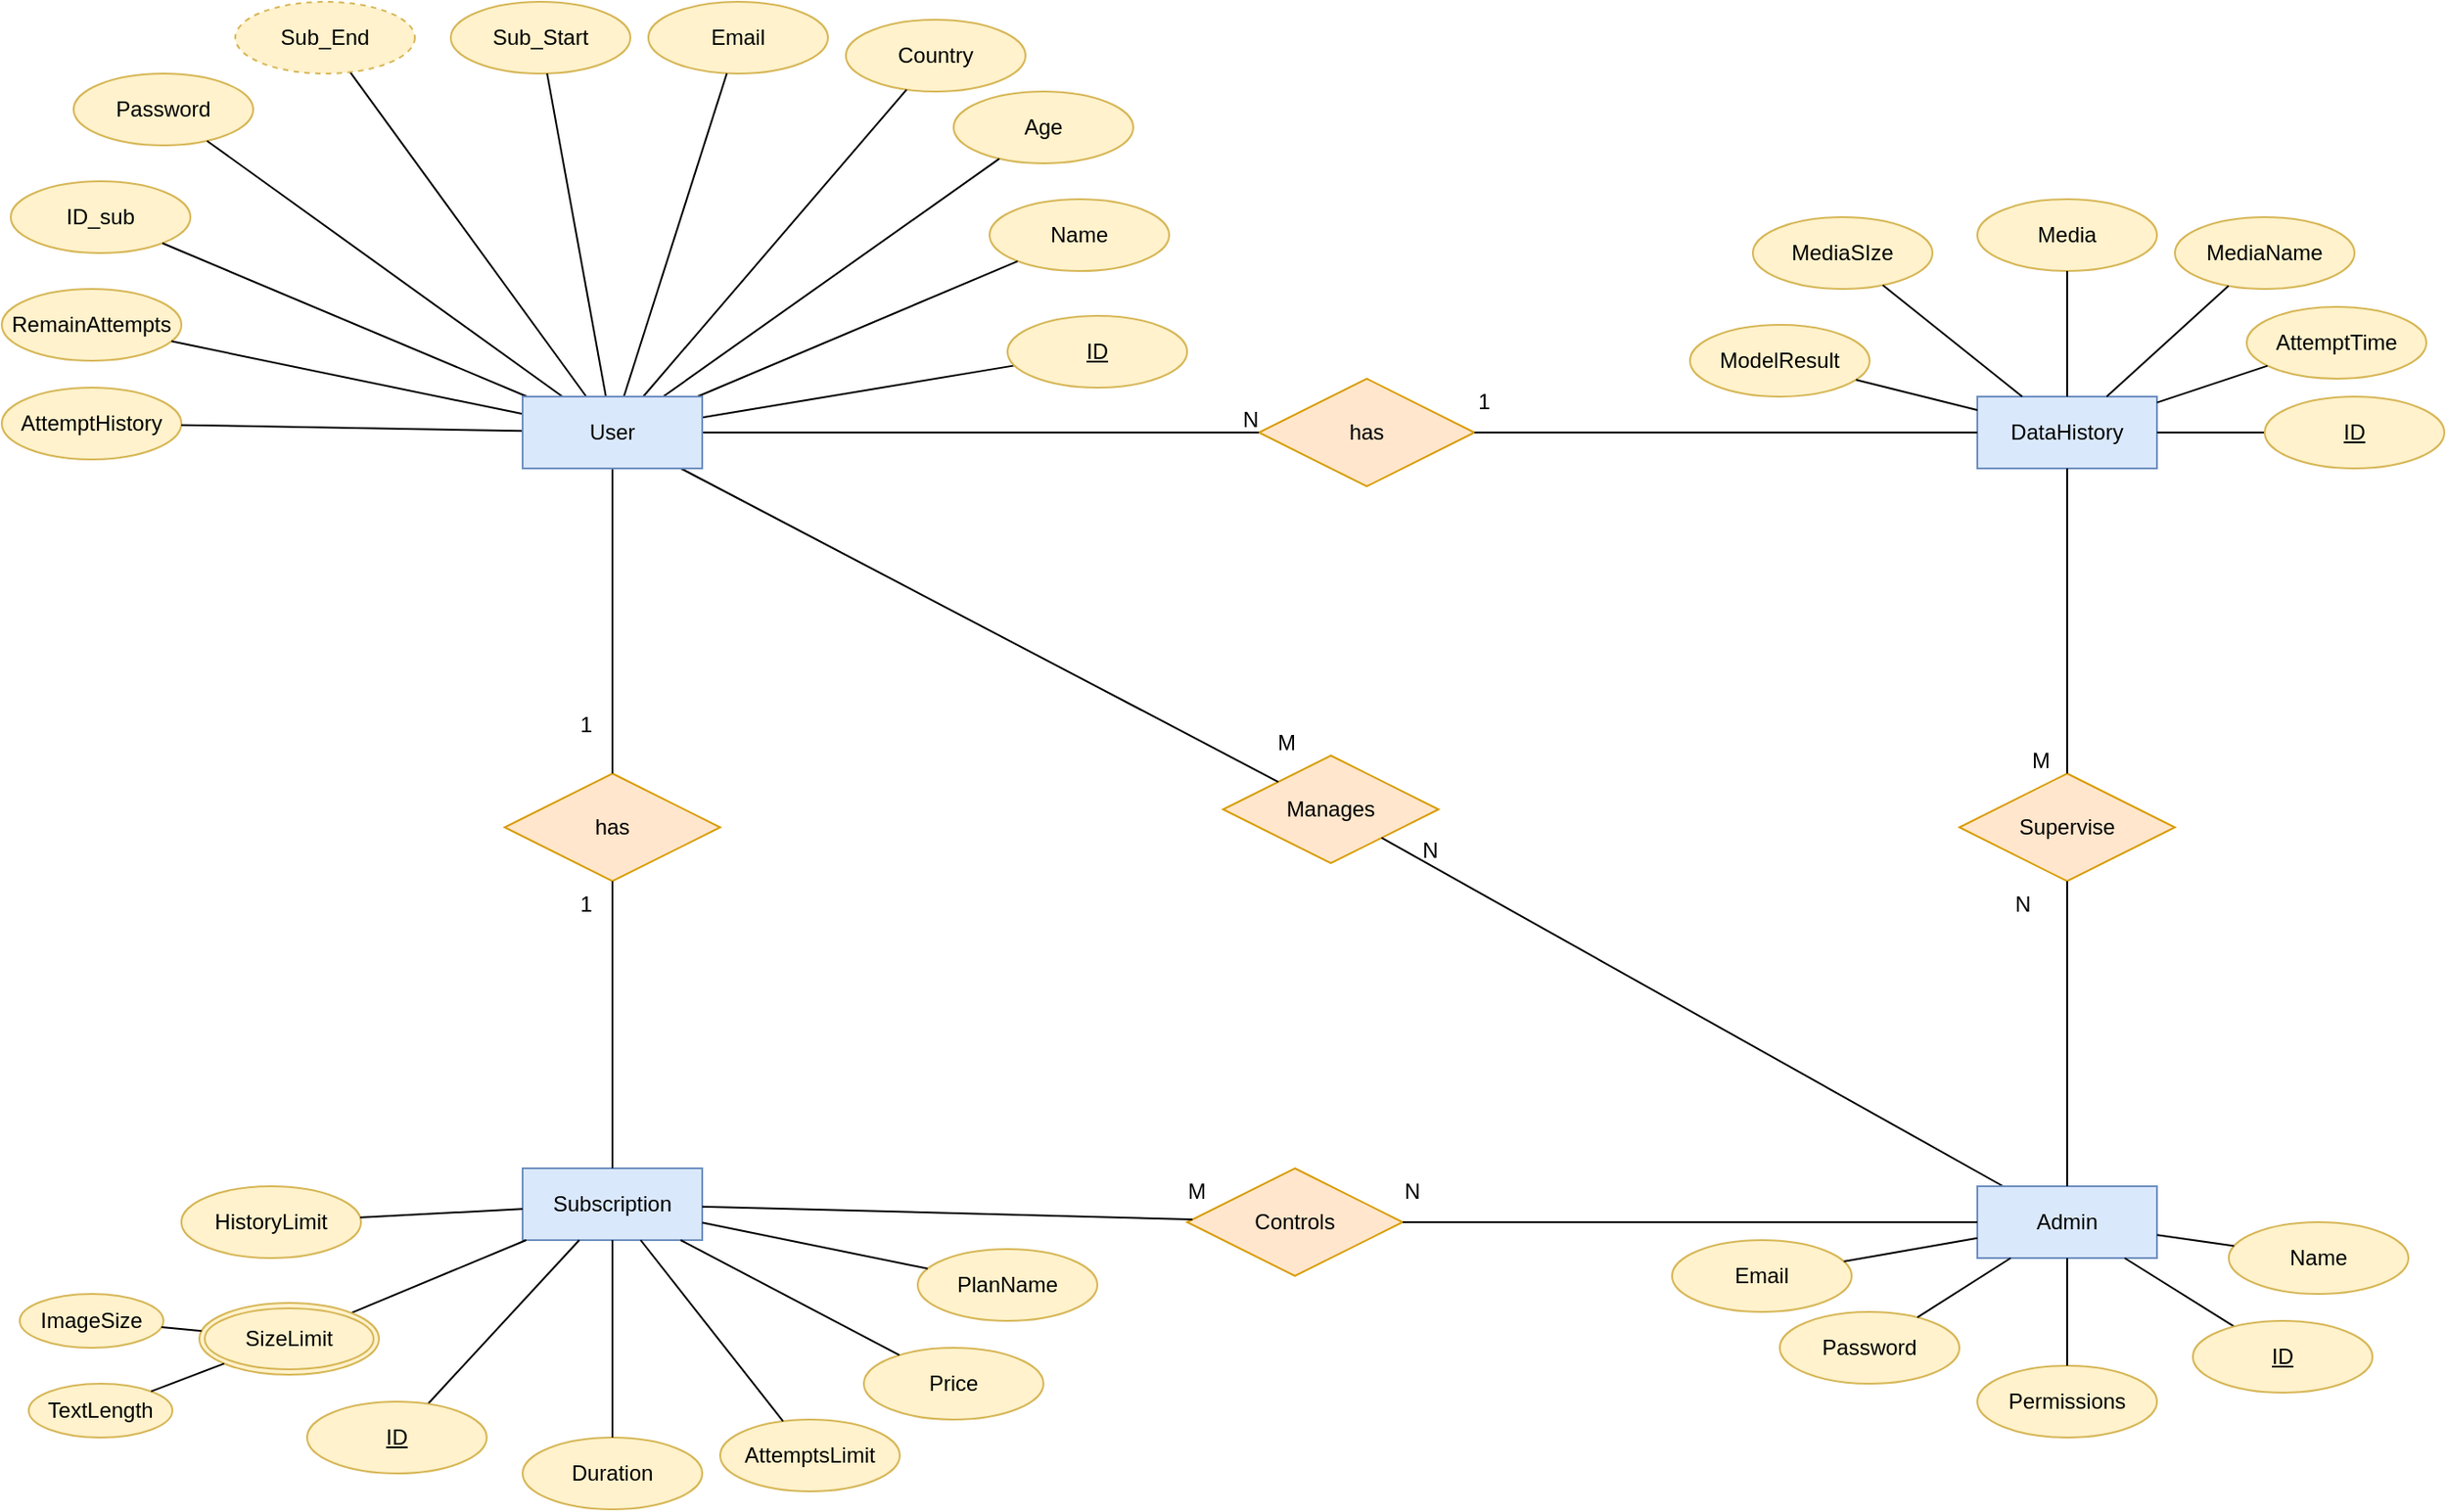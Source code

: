 <mxfile version="23.0.2" type="device" pages="5">
  <diagram name="Page-1" id="MINnYG7Jh-Jn3ycwbPV-">
    <mxGraphModel dx="3257" dy="903" grid="1" gridSize="10" guides="1" tooltips="1" connect="1" arrows="1" fold="1" page="1" pageScale="1" pageWidth="1390" pageHeight="980" math="0" shadow="0">
      <root>
        <mxCell id="0" />
        <mxCell id="1" parent="0" />
        <mxCell id="CIGHaO0pslwHIIJhBkGo-5" value="Name" style="ellipse;whiteSpace=wrap;html=1;align=center;fillColor=#fff2cc;strokeColor=#d6b656;" parent="1" vertex="1">
          <mxGeometry x="-825" y="120" width="100" height="40" as="geometry" />
        </mxCell>
        <mxCell id="CIGHaO0pslwHIIJhBkGo-6" value="Age" style="ellipse;whiteSpace=wrap;html=1;align=center;fillColor=#fff2cc;strokeColor=#d6b656;" parent="1" vertex="1">
          <mxGeometry x="-845" y="60" width="100" height="40" as="geometry" />
        </mxCell>
        <mxCell id="CIGHaO0pslwHIIJhBkGo-7" value="Email" style="ellipse;whiteSpace=wrap;html=1;align=center;fillColor=#fff2cc;strokeColor=#d6b656;" parent="1" vertex="1">
          <mxGeometry x="-1015" y="10" width="100" height="40" as="geometry" />
        </mxCell>
        <mxCell id="CIGHaO0pslwHIIJhBkGo-8" value="RemainAttempts" style="ellipse;whiteSpace=wrap;html=1;align=center;fillColor=#fff2cc;strokeColor=#d6b656;" parent="1" vertex="1">
          <mxGeometry x="-1375" y="170" width="100" height="40" as="geometry" />
        </mxCell>
        <mxCell id="CIGHaO0pslwHIIJhBkGo-9" value="Password" style="ellipse;whiteSpace=wrap;html=1;align=center;fillColor=#fff2cc;strokeColor=#d6b656;" parent="1" vertex="1">
          <mxGeometry x="-1335" y="50" width="100" height="40" as="geometry" />
        </mxCell>
        <mxCell id="CIGHaO0pslwHIIJhBkGo-11" value="Country" style="ellipse;whiteSpace=wrap;html=1;align=center;fillColor=#fff2cc;strokeColor=#d6b656;" parent="1" vertex="1">
          <mxGeometry x="-905" y="20" width="100" height="40" as="geometry" />
        </mxCell>
        <mxCell id="CIGHaO0pslwHIIJhBkGo-12" value="ID_sub" style="ellipse;whiteSpace=wrap;html=1;align=center;fillColor=#fff2cc;strokeColor=#d6b656;" parent="1" vertex="1">
          <mxGeometry x="-1370" y="110" width="100" height="40" as="geometry" />
        </mxCell>
        <mxCell id="CIGHaO0pslwHIIJhBkGo-22" value="" style="endArrow=none;html=1;rounded=0;" parent="1" source="CIGHaO0pslwHIIJhBkGo-8" target="CIGHaO0pslwHIIJhBkGo-1" edge="1">
          <mxGeometry relative="1" as="geometry">
            <mxPoint x="-1155" y="360" as="sourcePoint" />
            <mxPoint x="-995" y="360" as="targetPoint" />
          </mxGeometry>
        </mxCell>
        <mxCell id="CIGHaO0pslwHIIJhBkGo-23" value="" style="endArrow=none;html=1;rounded=0;" parent="1" source="CIGHaO0pslwHIIJhBkGo-12" target="CIGHaO0pslwHIIJhBkGo-1" edge="1">
          <mxGeometry relative="1" as="geometry">
            <mxPoint x="-1195" y="240" as="sourcePoint" />
            <mxPoint x="-1035" y="240" as="targetPoint" />
          </mxGeometry>
        </mxCell>
        <mxCell id="CIGHaO0pslwHIIJhBkGo-24" value="" style="endArrow=none;html=1;rounded=0;" parent="1" source="CIGHaO0pslwHIIJhBkGo-9" target="CIGHaO0pslwHIIJhBkGo-1" edge="1">
          <mxGeometry relative="1" as="geometry">
            <mxPoint x="-1145" y="199.5" as="sourcePoint" />
            <mxPoint x="-985" y="199.5" as="targetPoint" />
          </mxGeometry>
        </mxCell>
        <mxCell id="CIGHaO0pslwHIIJhBkGo-25" value="" style="endArrow=none;html=1;rounded=0;" parent="1" source="CIGHaO0pslwHIIJhBkGo-7" target="CIGHaO0pslwHIIJhBkGo-1" edge="1">
          <mxGeometry relative="1" as="geometry">
            <mxPoint x="-1095" y="80" as="sourcePoint" />
            <mxPoint x="-935" y="80" as="targetPoint" />
          </mxGeometry>
        </mxCell>
        <mxCell id="CIGHaO0pslwHIIJhBkGo-26" value="" style="endArrow=none;html=1;rounded=0;" parent="1" source="CIGHaO0pslwHIIJhBkGo-1" target="CIGHaO0pslwHIIJhBkGo-11" edge="1">
          <mxGeometry relative="1" as="geometry">
            <mxPoint x="-975" y="110" as="sourcePoint" />
            <mxPoint x="-815" y="110" as="targetPoint" />
          </mxGeometry>
        </mxCell>
        <mxCell id="CIGHaO0pslwHIIJhBkGo-27" value="" style="endArrow=none;html=1;rounded=0;" parent="1" source="CIGHaO0pslwHIIJhBkGo-1" target="CIGHaO0pslwHIIJhBkGo-5" edge="1">
          <mxGeometry relative="1" as="geometry">
            <mxPoint x="-865" y="159.5" as="sourcePoint" />
            <mxPoint x="-863.411" y="192.804" as="targetPoint" />
          </mxGeometry>
        </mxCell>
        <mxCell id="CIGHaO0pslwHIIJhBkGo-28" value="" style="endArrow=none;html=1;rounded=0;" parent="1" source="CIGHaO0pslwHIIJhBkGo-1" target="KiJpQxPRMV-0YFwfvy5l-11" edge="1">
          <mxGeometry relative="1" as="geometry">
            <mxPoint x="-1070" y="380" as="sourcePoint" />
            <mxPoint x="-821.048" y="212.793" as="targetPoint" />
          </mxGeometry>
        </mxCell>
        <mxCell id="CIGHaO0pslwHIIJhBkGo-29" value="" style="endArrow=none;html=1;rounded=0;" parent="1" source="CIGHaO0pslwHIIJhBkGo-1" target="CIGHaO0pslwHIIJhBkGo-6" edge="1">
          <mxGeometry relative="1" as="geometry">
            <mxPoint x="-1055" y="340" as="sourcePoint" />
            <mxPoint x="-895" y="340" as="targetPoint" />
          </mxGeometry>
        </mxCell>
        <mxCell id="CIGHaO0pslwHIIJhBkGo-30" value="AttemptHistory" style="ellipse;whiteSpace=wrap;html=1;align=center;fillColor=#fff2cc;strokeColor=#d6b656;" parent="1" vertex="1">
          <mxGeometry x="-1375" y="225" width="100" height="40" as="geometry" />
        </mxCell>
        <mxCell id="CIGHaO0pslwHIIJhBkGo-31" value="" style="endArrow=none;html=1;rounded=0;" parent="1" source="CIGHaO0pslwHIIJhBkGo-30" target="CIGHaO0pslwHIIJhBkGo-1" edge="1">
          <mxGeometry relative="1" as="geometry">
            <mxPoint x="-955" y="240" as="sourcePoint" />
            <mxPoint x="-795" y="240" as="targetPoint" />
          </mxGeometry>
        </mxCell>
        <mxCell id="CIGHaO0pslwHIIJhBkGo-32" value="Subscription" style="whiteSpace=wrap;html=1;align=center;fillColor=#dae8fc;strokeColor=#6c8ebf;" parent="1" vertex="1">
          <mxGeometry x="-1085" y="660" width="100" height="40" as="geometry" />
        </mxCell>
        <mxCell id="CIGHaO0pslwHIIJhBkGo-34" value="Sub_Start" style="ellipse;whiteSpace=wrap;html=1;align=center;fillColor=#fff2cc;strokeColor=#d6b656;" parent="1" vertex="1">
          <mxGeometry x="-1125" y="10" width="100" height="40" as="geometry" />
        </mxCell>
        <mxCell id="CIGHaO0pslwHIIJhBkGo-43" value="" style="endArrow=none;html=1;rounded=0;" parent="1" source="CIGHaO0pslwHIIJhBkGo-1" target="CIGHaO0pslwHIIJhBkGo-34" edge="1">
          <mxGeometry relative="1" as="geometry">
            <mxPoint x="-1007.82" y="900" as="sourcePoint" />
            <mxPoint x="-847.82" y="900" as="targetPoint" />
          </mxGeometry>
        </mxCell>
        <mxCell id="CIGHaO0pslwHIIJhBkGo-45" value="" style="endArrow=none;html=1;rounded=0;" parent="1" source="CIGHaO0pslwHIIJhBkGo-1" target="CIGHaO0pslwHIIJhBkGo-49" edge="1">
          <mxGeometry relative="1" as="geometry">
            <mxPoint x="-1177.82" y="880" as="sourcePoint" />
            <mxPoint x="-1112.268" y="770.992" as="targetPoint" />
          </mxGeometry>
        </mxCell>
        <mxCell id="CIGHaO0pslwHIIJhBkGo-49" value="Sub_End" style="ellipse;whiteSpace=wrap;html=1;align=center;dashed=1;fillColor=#fff2cc;strokeColor=#d6b656;" parent="1" vertex="1">
          <mxGeometry x="-1245" y="10" width="100" height="40" as="geometry" />
        </mxCell>
        <mxCell id="CIGHaO0pslwHIIJhBkGo-67" value="DataHistory" style="whiteSpace=wrap;html=1;align=center;fillColor=#dae8fc;strokeColor=#6c8ebf;" parent="1" vertex="1">
          <mxGeometry x="-275" y="230" width="100" height="40" as="geometry" />
        </mxCell>
        <mxCell id="CIGHaO0pslwHIIJhBkGo-80" value="has" style="shape=rhombus;perimeter=rhombusPerimeter;whiteSpace=wrap;html=1;align=center;fillColor=#ffe6cc;strokeColor=#d79b00;" parent="1" vertex="1">
          <mxGeometry x="-1095" y="440" width="120" height="60" as="geometry" />
        </mxCell>
        <mxCell id="CIGHaO0pslwHIIJhBkGo-87" value="has" style="shape=rhombus;perimeter=rhombusPerimeter;whiteSpace=wrap;html=1;align=center;fillColor=#ffe6cc;strokeColor=#d79b00;" parent="1" vertex="1">
          <mxGeometry x="-675" y="220" width="120" height="60" as="geometry" />
        </mxCell>
        <mxCell id="CIGHaO0pslwHIIJhBkGo-90" value="" style="endArrow=none;html=1;rounded=0;entryX=0.5;entryY=0;entryDx=0;entryDy=0;" parent="1" source="CIGHaO0pslwHIIJhBkGo-1" target="CIGHaO0pslwHIIJhBkGo-80" edge="1">
          <mxGeometry relative="1" as="geometry">
            <mxPoint x="-685" y="660" as="sourcePoint" />
            <mxPoint x="-525" y="660" as="targetPoint" />
          </mxGeometry>
        </mxCell>
        <mxCell id="CIGHaO0pslwHIIJhBkGo-92" value="" style="endArrow=none;html=1;rounded=0;" parent="1" source="CIGHaO0pslwHIIJhBkGo-1" target="CIGHaO0pslwHIIJhBkGo-87" edge="1">
          <mxGeometry relative="1" as="geometry">
            <mxPoint x="-685" y="660" as="sourcePoint" />
            <mxPoint x="-525" y="660" as="targetPoint" />
          </mxGeometry>
        </mxCell>
        <mxCell id="CIGHaO0pslwHIIJhBkGo-94" value="" style="endArrow=none;html=1;rounded=0;" parent="1" source="CIGHaO0pslwHIIJhBkGo-67" target="CIGHaO0pslwHIIJhBkGo-87" edge="1">
          <mxGeometry relative="1" as="geometry">
            <mxPoint x="-685" y="660" as="sourcePoint" />
            <mxPoint x="-525" y="660" as="targetPoint" />
          </mxGeometry>
        </mxCell>
        <mxCell id="CIGHaO0pslwHIIJhBkGo-96" value="Manages" style="shape=rhombus;perimeter=rhombusPerimeter;whiteSpace=wrap;html=1;align=center;fillColor=#ffe6cc;strokeColor=#d79b00;" parent="1" vertex="1">
          <mxGeometry x="-695" y="430" width="120" height="60" as="geometry" />
        </mxCell>
        <mxCell id="CIGHaO0pslwHIIJhBkGo-100" value="" style="endArrow=none;html=1;rounded=0;" parent="1" source="CIGHaO0pslwHIIJhBkGo-58" target="CIGHaO0pslwHIIJhBkGo-96" edge="1">
          <mxGeometry relative="1" as="geometry">
            <mxPoint x="-865" y="490" as="sourcePoint" />
            <mxPoint x="-705" y="490" as="targetPoint" />
          </mxGeometry>
        </mxCell>
        <mxCell id="CIGHaO0pslwHIIJhBkGo-102" value="" style="endArrow=none;html=1;rounded=0;" parent="1" source="CIGHaO0pslwHIIJhBkGo-1" target="CIGHaO0pslwHIIJhBkGo-96" edge="1">
          <mxGeometry relative="1" as="geometry">
            <mxPoint x="-915" y="490" as="sourcePoint" />
            <mxPoint x="-755" y="490" as="targetPoint" />
          </mxGeometry>
        </mxCell>
        <mxCell id="KiJpQxPRMV-0YFwfvy5l-11" value="ID" style="ellipse;whiteSpace=wrap;html=1;align=center;fontStyle=4;fillColor=#fff2cc;strokeColor=#d6b656;" parent="1" vertex="1">
          <mxGeometry x="-815" y="185" width="100" height="40" as="geometry" />
        </mxCell>
        <mxCell id="CIGHaO0pslwHIIJhBkGo-1" value="User" style="whiteSpace=wrap;html=1;align=center;fillColor=#dae8fc;strokeColor=#6c8ebf;strokeOpacity=100;fillOpacity=100;" parent="1" vertex="1">
          <mxGeometry x="-1085" y="230" width="100" height="40" as="geometry" />
        </mxCell>
        <mxCell id="CIGHaO0pslwHIIJhBkGo-33" value="HistoryLimit" style="ellipse;whiteSpace=wrap;html=1;align=center;fillColor=#fff2cc;strokeColor=#d6b656;strokeOpacity=100;fillOpacity=100;" parent="1" vertex="1">
          <mxGeometry x="-1275" y="670" width="100" height="40" as="geometry" />
        </mxCell>
        <mxCell id="CIGHaO0pslwHIIJhBkGo-35" value="Price" style="ellipse;whiteSpace=wrap;html=1;align=center;fillColor=#fff2cc;strokeColor=#d6b656;strokeOpacity=100;fillOpacity=100;" parent="1" vertex="1">
          <mxGeometry x="-895" y="760" width="100" height="40" as="geometry" />
        </mxCell>
        <mxCell id="CIGHaO0pslwHIIJhBkGo-36" value="PlanName" style="ellipse;whiteSpace=wrap;html=1;align=center;fillColor=#fff2cc;strokeColor=#d6b656;strokeOpacity=100;fillOpacity=100;" parent="1" vertex="1">
          <mxGeometry x="-865" y="705" width="100" height="40" as="geometry" />
        </mxCell>
        <mxCell id="CIGHaO0pslwHIIJhBkGo-37" value="AttemptsLimit" style="ellipse;whiteSpace=wrap;html=1;align=center;fillColor=#fff2cc;strokeColor=#d6b656;strokeOpacity=100;fillOpacity=100;" parent="1" vertex="1">
          <mxGeometry x="-975" y="800" width="100" height="40" as="geometry" />
        </mxCell>
        <mxCell id="CIGHaO0pslwHIIJhBkGo-40" value="" style="endArrow=none;html=1;rounded=0;strokeOpacity=100;fillOpacity=100;" parent="1" source="CIGHaO0pslwHIIJhBkGo-32" target="CIGHaO0pslwHIIJhBkGo-50" edge="1">
          <mxGeometry relative="1" as="geometry">
            <mxPoint x="-1187.82" y="930" as="sourcePoint" />
            <mxPoint x="-1152.465" y="725.858" as="targetPoint" />
          </mxGeometry>
        </mxCell>
        <mxCell id="CIGHaO0pslwHIIJhBkGo-41" value="" style="endArrow=none;html=1;rounded=0;strokeOpacity=100;fillOpacity=100;" parent="1" source="CIGHaO0pslwHIIJhBkGo-32" target="CIGHaO0pslwHIIJhBkGo-37" edge="1">
          <mxGeometry relative="1" as="geometry">
            <mxPoint x="-967.82" y="860" as="sourcePoint" />
            <mxPoint x="-807.82" y="860" as="targetPoint" />
          </mxGeometry>
        </mxCell>
        <mxCell id="CIGHaO0pslwHIIJhBkGo-44" value="" style="endArrow=none;html=1;rounded=0;strokeOpacity=100;fillOpacity=100;" parent="1" source="CIGHaO0pslwHIIJhBkGo-32" target="CIGHaO0pslwHIIJhBkGo-35" edge="1">
          <mxGeometry relative="1" as="geometry">
            <mxPoint x="-817.82" y="809" as="sourcePoint" />
            <mxPoint x="-657.82" y="809" as="targetPoint" />
          </mxGeometry>
        </mxCell>
        <mxCell id="CIGHaO0pslwHIIJhBkGo-47" value="" style="endArrow=none;html=1;rounded=0;strokeOpacity=100;fillOpacity=100;" parent="1" source="CIGHaO0pslwHIIJhBkGo-32" target="CIGHaO0pslwHIIJhBkGo-33" edge="1">
          <mxGeometry relative="1" as="geometry">
            <mxPoint x="-957.82" y="940" as="sourcePoint" />
            <mxPoint x="-797.82" y="940" as="targetPoint" />
          </mxGeometry>
        </mxCell>
        <mxCell id="CIGHaO0pslwHIIJhBkGo-48" value="" style="endArrow=none;html=1;rounded=0;strokeOpacity=100;fillOpacity=100;" parent="1" source="CIGHaO0pslwHIIJhBkGo-32" target="CIGHaO0pslwHIIJhBkGo-36" edge="1">
          <mxGeometry relative="1" as="geometry">
            <mxPoint x="-967.82" y="860" as="sourcePoint" />
            <mxPoint x="-807.82" y="860" as="targetPoint" />
          </mxGeometry>
        </mxCell>
        <mxCell id="CIGHaO0pslwHIIJhBkGo-50" value="SizeLimit" style="ellipse;shape=doubleEllipse;margin=3;whiteSpace=wrap;html=1;align=center;fillColor=#fff2cc;strokeColor=#d6b656;strokeOpacity=100;fillOpacity=100;" parent="1" vertex="1">
          <mxGeometry x="-1265" y="735" width="100" height="40" as="geometry" />
        </mxCell>
        <mxCell id="CIGHaO0pslwHIIJhBkGo-53" value="TextLength" style="ellipse;whiteSpace=wrap;html=1;align=center;fillColor=#fff2cc;strokeColor=#d6b656;strokeOpacity=100;fillOpacity=100;" parent="1" vertex="1">
          <mxGeometry x="-1360" y="780" width="80" height="30" as="geometry" />
        </mxCell>
        <mxCell id="CIGHaO0pslwHIIJhBkGo-54" value="ImageSize" style="ellipse;whiteSpace=wrap;html=1;align=center;fillColor=#fff2cc;strokeColor=#d6b656;strokeOpacity=100;fillOpacity=100;" parent="1" vertex="1">
          <mxGeometry x="-1365" y="730" width="80" height="30" as="geometry" />
        </mxCell>
        <mxCell id="CIGHaO0pslwHIIJhBkGo-56" value="" style="endArrow=none;html=1;rounded=0;strokeOpacity=100;fillOpacity=100;" parent="1" source="CIGHaO0pslwHIIJhBkGo-54" target="CIGHaO0pslwHIIJhBkGo-50" edge="1">
          <mxGeometry relative="1" as="geometry">
            <mxPoint x="-1258.229" y="737.14" as="sourcePoint" />
            <mxPoint x="-807.82" y="860" as="targetPoint" />
          </mxGeometry>
        </mxCell>
        <mxCell id="CIGHaO0pslwHIIJhBkGo-57" value="" style="endArrow=none;html=1;rounded=0;strokeOpacity=100;fillOpacity=100;" parent="1" source="CIGHaO0pslwHIIJhBkGo-53" target="CIGHaO0pslwHIIJhBkGo-50" edge="1">
          <mxGeometry relative="1" as="geometry">
            <mxPoint x="-1272.178" y="773.487" as="sourcePoint" />
            <mxPoint x="-807.82" y="860" as="targetPoint" />
          </mxGeometry>
        </mxCell>
        <mxCell id="CIGHaO0pslwHIIJhBkGo-58" value="Admin" style="whiteSpace=wrap;html=1;align=center;direction=west;fillColor=#dae8fc;strokeColor=#6c8ebf;strokeOpacity=100;fillOpacity=100;" parent="1" vertex="1">
          <mxGeometry x="-275" y="670" width="100" height="40" as="geometry" />
        </mxCell>
        <mxCell id="CIGHaO0pslwHIIJhBkGo-59" value="Password" style="ellipse;whiteSpace=wrap;html=1;align=center;direction=west;fillColor=#fff2cc;strokeColor=#d6b656;strokeOpacity=100;fillOpacity=100;" parent="1" vertex="1">
          <mxGeometry x="-385" y="740" width="100" height="40" as="geometry" />
        </mxCell>
        <mxCell id="CIGHaO0pslwHIIJhBkGo-60" value="Email" style="ellipse;whiteSpace=wrap;html=1;align=center;direction=west;fillColor=#fff2cc;strokeColor=#d6b656;strokeOpacity=100;fillOpacity=100;" parent="1" vertex="1">
          <mxGeometry x="-445" y="700" width="100" height="40" as="geometry" />
        </mxCell>
        <mxCell id="CIGHaO0pslwHIIJhBkGo-61" value="Name" style="ellipse;whiteSpace=wrap;html=1;align=center;direction=west;fillColor=#fff2cc;strokeColor=#d6b656;strokeOpacity=100;fillOpacity=100;" parent="1" vertex="1">
          <mxGeometry x="-135" y="690" width="100" height="40" as="geometry" />
        </mxCell>
        <mxCell id="CIGHaO0pslwHIIJhBkGo-63" value="" style="endArrow=none;html=1;rounded=0;strokeOpacity=100;fillOpacity=100;" parent="1" source="CIGHaO0pslwHIIJhBkGo-58" target="CIGHaO0pslwHIIJhBkGo-59" edge="1">
          <mxGeometry relative="1" as="geometry">
            <mxPoint x="-415" y="820" as="sourcePoint" />
            <mxPoint x="-255" y="820" as="targetPoint" />
          </mxGeometry>
        </mxCell>
        <mxCell id="CIGHaO0pslwHIIJhBkGo-64" value="" style="endArrow=none;html=1;rounded=0;strokeOpacity=100;fillOpacity=100;" parent="1" source="CIGHaO0pslwHIIJhBkGo-58" target="CIGHaO0pslwHIIJhBkGo-60" edge="1">
          <mxGeometry relative="1" as="geometry">
            <mxPoint x="-415" y="820" as="sourcePoint" />
            <mxPoint x="-327.587" y="703.65" as="targetPoint" />
          </mxGeometry>
        </mxCell>
        <mxCell id="CIGHaO0pslwHIIJhBkGo-65" value="" style="endArrow=none;html=1;rounded=0;strokeOpacity=100;fillOpacity=100;" parent="1" source="CIGHaO0pslwHIIJhBkGo-58" target="CIGHaO0pslwHIIJhBkGo-61" edge="1">
          <mxGeometry relative="1" as="geometry">
            <mxPoint x="-415" y="820" as="sourcePoint" />
            <mxPoint x="-255" y="820" as="targetPoint" />
          </mxGeometry>
        </mxCell>
        <mxCell id="CIGHaO0pslwHIIJhBkGo-66" value="" style="endArrow=none;html=1;rounded=0;strokeOpacity=100;fillOpacity=100;" parent="1" source="CIGHaO0pslwHIIJhBkGo-58" target="KiJpQxPRMV-0YFwfvy5l-9" edge="1">
          <mxGeometry relative="1" as="geometry">
            <mxPoint x="-225" y="730" as="sourcePoint" />
            <mxPoint x="-132.038" y="748.176" as="targetPoint" />
          </mxGeometry>
        </mxCell>
        <mxCell id="CIGHaO0pslwHIIJhBkGo-70" value="MediaSIze" style="ellipse;whiteSpace=wrap;html=1;align=center;fillColor=#fff2cc;strokeColor=#d6b656;strokeOpacity=100;fillOpacity=100;" parent="1" vertex="1">
          <mxGeometry x="-400" y="130" width="100" height="40" as="geometry" />
        </mxCell>
        <mxCell id="CIGHaO0pslwHIIJhBkGo-71" value="ModelResult" style="ellipse;whiteSpace=wrap;html=1;align=center;fillColor=#fff2cc;strokeColor=#d6b656;strokeOpacity=100;fillOpacity=100;" parent="1" vertex="1">
          <mxGeometry x="-435" y="190" width="100" height="40" as="geometry" />
        </mxCell>
        <mxCell id="CIGHaO0pslwHIIJhBkGo-72" value="Media" style="ellipse;whiteSpace=wrap;html=1;align=center;fillColor=#fff2cc;strokeColor=#d6b656;strokeOpacity=100;fillOpacity=100;" parent="1" vertex="1">
          <mxGeometry x="-275" y="120" width="100" height="40" as="geometry" />
        </mxCell>
        <mxCell id="CIGHaO0pslwHIIJhBkGo-73" value="AttemptTime" style="ellipse;whiteSpace=wrap;html=1;align=center;fillColor=#fff2cc;strokeColor=#d6b656;strokeOpacity=100;fillOpacity=100;" parent="1" vertex="1">
          <mxGeometry x="-125" y="180" width="100" height="40" as="geometry" />
        </mxCell>
        <mxCell id="CIGHaO0pslwHIIJhBkGo-74" value="MediaName" style="ellipse;whiteSpace=wrap;html=1;align=center;fillColor=#fff2cc;strokeColor=#d6b656;strokeOpacity=100;fillOpacity=100;" parent="1" vertex="1">
          <mxGeometry x="-165" y="130" width="100" height="40" as="geometry" />
        </mxCell>
        <mxCell id="CIGHaO0pslwHIIJhBkGo-75" value="" style="endArrow=none;html=1;rounded=0;strokeOpacity=100;fillOpacity=100;" parent="1" source="CIGHaO0pslwHIIJhBkGo-67" target="CIGHaO0pslwHIIJhBkGo-70" edge="1">
          <mxGeometry relative="1" as="geometry">
            <mxPoint x="-425" y="160" as="sourcePoint" />
            <mxPoint x="-265" y="160" as="targetPoint" />
          </mxGeometry>
        </mxCell>
        <mxCell id="CIGHaO0pslwHIIJhBkGo-76" value="" style="endArrow=none;html=1;rounded=0;strokeOpacity=100;fillOpacity=100;" parent="1" source="CIGHaO0pslwHIIJhBkGo-67" target="CIGHaO0pslwHIIJhBkGo-71" edge="1">
          <mxGeometry relative="1" as="geometry">
            <mxPoint x="-256.618" y="70" as="sourcePoint" />
            <mxPoint x="-270" y="-40" as="targetPoint" />
          </mxGeometry>
        </mxCell>
        <mxCell id="CIGHaO0pslwHIIJhBkGo-77" value="" style="endArrow=none;html=1;rounded=0;exitX=0.5;exitY=0;exitDx=0;exitDy=0;strokeOpacity=100;fillOpacity=100;" parent="1" source="CIGHaO0pslwHIIJhBkGo-67" target="CIGHaO0pslwHIIJhBkGo-72" edge="1">
          <mxGeometry relative="1" as="geometry">
            <mxPoint x="-230" y="70" as="sourcePoint" />
            <mxPoint x="-270" y="-40" as="targetPoint" />
          </mxGeometry>
        </mxCell>
        <mxCell id="CIGHaO0pslwHIIJhBkGo-78" value="" style="endArrow=none;html=1;rounded=0;strokeOpacity=100;fillOpacity=100;" parent="1" source="CIGHaO0pslwHIIJhBkGo-67" target="CIGHaO0pslwHIIJhBkGo-73" edge="1">
          <mxGeometry relative="1" as="geometry">
            <mxPoint x="-205.564" y="70" as="sourcePoint" />
            <mxPoint x="-270" y="-40" as="targetPoint" />
          </mxGeometry>
        </mxCell>
        <mxCell id="CIGHaO0pslwHIIJhBkGo-79" value="" style="endArrow=none;html=1;rounded=0;strokeOpacity=100;fillOpacity=100;" parent="1" source="CIGHaO0pslwHIIJhBkGo-67" target="CIGHaO0pslwHIIJhBkGo-74" edge="1">
          <mxGeometry relative="1" as="geometry">
            <mxPoint x="-425" y="160" as="sourcePoint" />
            <mxPoint x="-265" y="160" as="targetPoint" />
          </mxGeometry>
        </mxCell>
        <mxCell id="CIGHaO0pslwHIIJhBkGo-104" value="Permissions" style="ellipse;whiteSpace=wrap;html=1;align=center;direction=west;fillColor=#fff2cc;strokeColor=#d6b656;strokeOpacity=100;fillOpacity=100;" parent="1" vertex="1">
          <mxGeometry x="-275" y="770" width="100" height="40" as="geometry" />
        </mxCell>
        <mxCell id="CIGHaO0pslwHIIJhBkGo-105" value="" style="endArrow=none;html=1;rounded=0;strokeOpacity=100;fillOpacity=100;" parent="1" source="CIGHaO0pslwHIIJhBkGo-104" target="CIGHaO0pslwHIIJhBkGo-58" edge="1">
          <mxGeometry relative="1" as="geometry">
            <mxPoint x="-825" y="950" as="sourcePoint" />
            <mxPoint x="-665" y="950" as="targetPoint" />
          </mxGeometry>
        </mxCell>
        <mxCell id="CIGHaO0pslwHIIJhBkGo-107" value="Controls" style="shape=rhombus;perimeter=rhombusPerimeter;whiteSpace=wrap;html=1;align=center;fillColor=#ffe6cc;strokeColor=#d79b00;strokeOpacity=100;fillOpacity=100;" parent="1" vertex="1">
          <mxGeometry x="-715" y="660" width="120" height="60" as="geometry" />
        </mxCell>
        <mxCell id="CIGHaO0pslwHIIJhBkGo-109" value="" style="endArrow=none;html=1;rounded=0;strokeOpacity=100;fillOpacity=100;" parent="1" source="CIGHaO0pslwHIIJhBkGo-32" target="CIGHaO0pslwHIIJhBkGo-107" edge="1">
          <mxGeometry relative="1" as="geometry">
            <mxPoint x="-902" y="460" as="sourcePoint" />
            <mxPoint x="-555" y="625" as="targetPoint" />
          </mxGeometry>
        </mxCell>
        <mxCell id="CIGHaO0pslwHIIJhBkGo-111" value="" style="endArrow=none;html=1;rounded=0;strokeOpacity=100;fillOpacity=100;" parent="1" source="CIGHaO0pslwHIIJhBkGo-58" target="CIGHaO0pslwHIIJhBkGo-107" edge="1">
          <mxGeometry relative="1" as="geometry">
            <mxPoint x="-311" y="730" as="sourcePoint" />
            <mxPoint x="-595" y="537" as="targetPoint" />
          </mxGeometry>
        </mxCell>
        <mxCell id="CIGHaO0pslwHIIJhBkGo-113" value="Supervise" style="shape=rhombus;perimeter=rhombusPerimeter;whiteSpace=wrap;html=1;align=center;fillColor=#ffe6cc;strokeColor=#d79b00;strokeOpacity=100;fillOpacity=100;" parent="1" vertex="1">
          <mxGeometry x="-285" y="440" width="120" height="60" as="geometry" />
        </mxCell>
        <mxCell id="CIGHaO0pslwHIIJhBkGo-114" value="" style="endArrow=none;html=1;rounded=0;strokeOpacity=100;fillOpacity=100;" parent="1" source="CIGHaO0pslwHIIJhBkGo-67" target="CIGHaO0pslwHIIJhBkGo-113" edge="1">
          <mxGeometry relative="1" as="geometry">
            <mxPoint x="-655" y="315" as="sourcePoint" />
            <mxPoint x="-165" y="470" as="targetPoint" />
          </mxGeometry>
        </mxCell>
        <mxCell id="CIGHaO0pslwHIIJhBkGo-116" value="" style="endArrow=none;html=1;rounded=0;strokeOpacity=100;fillOpacity=100;" parent="1" source="CIGHaO0pslwHIIJhBkGo-58" target="CIGHaO0pslwHIIJhBkGo-113" edge="1">
          <mxGeometry relative="1" as="geometry">
            <mxPoint x="-69" y="680" as="sourcePoint" />
            <mxPoint x="-400" y="477" as="targetPoint" />
          </mxGeometry>
        </mxCell>
        <mxCell id="KiJpQxPRMV-0YFwfvy5l-2" value="Duration" style="ellipse;whiteSpace=wrap;html=1;align=center;fillColor=#fff2cc;strokeColor=#d6b656;strokeOpacity=100;fillOpacity=100;" parent="1" vertex="1">
          <mxGeometry x="-1085" y="810" width="100" height="40" as="geometry" />
        </mxCell>
        <mxCell id="KiJpQxPRMV-0YFwfvy5l-4" value="" style="endArrow=none;html=1;rounded=0;strokeOpacity=100;fillOpacity=100;" parent="1" source="CIGHaO0pslwHIIJhBkGo-32" target="KiJpQxPRMV-0YFwfvy5l-2" edge="1">
          <mxGeometry relative="1" as="geometry">
            <mxPoint x="-1055" y="610" as="sourcePoint" />
            <mxPoint x="-895" y="610" as="targetPoint" />
          </mxGeometry>
        </mxCell>
        <mxCell id="KiJpQxPRMV-0YFwfvy5l-5" value="" style="endArrow=none;html=1;rounded=0;strokeOpacity=100;fillOpacity=100;" parent="1" source="CIGHaO0pslwHIIJhBkGo-32" target="KiJpQxPRMV-0YFwfvy5l-10" edge="1">
          <mxGeometry relative="1" as="geometry">
            <mxPoint x="-1055" y="610" as="sourcePoint" />
            <mxPoint x="-1119.189" y="781.026" as="targetPoint" />
          </mxGeometry>
        </mxCell>
        <mxCell id="KiJpQxPRMV-0YFwfvy5l-7" value="" style="endArrow=none;html=1;rounded=0;strokeOpacity=100;fillOpacity=100;" parent="1" source="CIGHaO0pslwHIIJhBkGo-67" target="KiJpQxPRMV-0YFwfvy5l-8" edge="1">
          <mxGeometry relative="1" as="geometry">
            <mxPoint x="-285" y="340" as="sourcePoint" />
            <mxPoint x="-105" y="250" as="targetPoint" />
          </mxGeometry>
        </mxCell>
        <mxCell id="KiJpQxPRMV-0YFwfvy5l-8" value="ID" style="ellipse;whiteSpace=wrap;html=1;align=center;fontStyle=4;fillColor=#fff2cc;strokeColor=#d6b656;strokeOpacity=100;fillOpacity=100;" parent="1" vertex="1">
          <mxGeometry x="-115" y="230" width="100" height="40" as="geometry" />
        </mxCell>
        <mxCell id="KiJpQxPRMV-0YFwfvy5l-9" value="ID" style="ellipse;whiteSpace=wrap;html=1;align=center;fontStyle=4;fillColor=#fff2cc;strokeColor=#d6b656;strokeOpacity=100;fillOpacity=100;" parent="1" vertex="1">
          <mxGeometry x="-155" y="745" width="100" height="40" as="geometry" />
        </mxCell>
        <mxCell id="KiJpQxPRMV-0YFwfvy5l-10" value="ID" style="ellipse;whiteSpace=wrap;html=1;align=center;fontStyle=4;fillColor=#fff2cc;strokeColor=#d6b656;direction=west;strokeOpacity=100;fillOpacity=100;" parent="1" vertex="1">
          <mxGeometry x="-1205" y="790" width="100" height="40" as="geometry" />
        </mxCell>
        <mxCell id="pgeeZoCOvax6z-tunQcc-2" value="" style="endArrow=none;html=1;rounded=0;exitX=0.5;exitY=1;exitDx=0;exitDy=0;entryX=0.5;entryY=0;entryDx=0;entryDy=0;" edge="1" parent="1" source="CIGHaO0pslwHIIJhBkGo-80" target="CIGHaO0pslwHIIJhBkGo-32">
          <mxGeometry width="50" height="50" relative="1" as="geometry">
            <mxPoint x="-710" y="300" as="sourcePoint" />
            <mxPoint x="-660" y="250" as="targetPoint" />
          </mxGeometry>
        </mxCell>
        <mxCell id="xvvDjFuecT9f4C7FctdR-1" value="1" style="text;html=1;align=center;verticalAlign=middle;resizable=0;points=[];autosize=1;strokeColor=none;fillColor=none;" vertex="1" parent="1">
          <mxGeometry x="-1065" y="498" width="30" height="30" as="geometry" />
        </mxCell>
        <mxCell id="xvvDjFuecT9f4C7FctdR-2" value="1" style="text;html=1;align=center;verticalAlign=middle;resizable=0;points=[];autosize=1;strokeColor=none;fillColor=none;" vertex="1" parent="1">
          <mxGeometry x="-1065" y="398" width="30" height="30" as="geometry" />
        </mxCell>
        <mxCell id="xvvDjFuecT9f4C7FctdR-3" value="M" style="text;html=1;align=center;verticalAlign=middle;resizable=0;points=[];autosize=1;strokeColor=none;fillColor=none;" vertex="1" parent="1">
          <mxGeometry x="-675" y="408" width="30" height="30" as="geometry" />
        </mxCell>
        <mxCell id="xvvDjFuecT9f4C7FctdR-4" value="N" style="text;html=1;align=center;verticalAlign=middle;resizable=0;points=[];autosize=1;strokeColor=none;fillColor=none;" vertex="1" parent="1">
          <mxGeometry x="-595" y="468" width="30" height="30" as="geometry" />
        </mxCell>
        <mxCell id="xvvDjFuecT9f4C7FctdR-5" value="M" style="text;html=1;align=center;verticalAlign=middle;resizable=0;points=[];autosize=1;strokeColor=none;fillColor=none;" vertex="1" parent="1">
          <mxGeometry x="-725" y="658" width="30" height="30" as="geometry" />
        </mxCell>
        <mxCell id="xvvDjFuecT9f4C7FctdR-6" value="N" style="text;html=1;align=center;verticalAlign=middle;resizable=0;points=[];autosize=1;strokeColor=none;fillColor=none;" vertex="1" parent="1">
          <mxGeometry x="-605" y="658" width="30" height="30" as="geometry" />
        </mxCell>
        <mxCell id="xvvDjFuecT9f4C7FctdR-7" value="N" style="text;html=1;align=center;verticalAlign=middle;resizable=0;points=[];autosize=1;strokeColor=none;fillColor=none;" vertex="1" parent="1">
          <mxGeometry x="-265" y="498" width="30" height="30" as="geometry" />
        </mxCell>
        <mxCell id="xvvDjFuecT9f4C7FctdR-8" value="M" style="text;html=1;align=center;verticalAlign=middle;resizable=0;points=[];autosize=1;strokeColor=none;fillColor=none;" vertex="1" parent="1">
          <mxGeometry x="-255" y="418" width="30" height="30" as="geometry" />
        </mxCell>
        <mxCell id="xvvDjFuecT9f4C7FctdR-9" value="N" style="text;html=1;align=center;verticalAlign=middle;resizable=0;points=[];autosize=1;strokeColor=none;fillColor=none;" vertex="1" parent="1">
          <mxGeometry x="-695" y="228" width="30" height="30" as="geometry" />
        </mxCell>
        <mxCell id="xvvDjFuecT9f4C7FctdR-10" value="1" style="text;html=1;align=center;verticalAlign=middle;resizable=0;points=[];autosize=1;strokeColor=none;fillColor=none;" vertex="1" parent="1">
          <mxGeometry x="-565" y="218" width="30" height="30" as="geometry" />
        </mxCell>
      </root>
    </mxGraphModel>
  </diagram>
  <diagram id="jZyGFDa0ncDwkQ9hYT07" name="Page-2">
    <mxGraphModel dx="2820" dy="2742" grid="1" gridSize="10" guides="1" tooltips="1" connect="1" arrows="1" fold="1" page="1" pageScale="1" pageWidth="850" pageHeight="1100" math="0" shadow="0">
      <root>
        <mxCell id="0" />
        <mxCell id="1" parent="0" />
        <mxCell id="ypkwzictGdUFGyn4RGdy-1" value="Name" style="ellipse;whiteSpace=wrap;html=1;align=center;fillColor=#fff2cc;strokeColor=#d6b656;shadow=0;" vertex="1" parent="1">
          <mxGeometry x="-1150" y="-1700" width="100" height="40" as="geometry" />
        </mxCell>
        <mxCell id="ypkwzictGdUFGyn4RGdy-2" value="Age" style="ellipse;whiteSpace=wrap;html=1;align=center;fillColor=#fff2cc;strokeColor=#d6b656;shadow=0;" vertex="1" parent="1">
          <mxGeometry x="-1170" y="-1760" width="100" height="40" as="geometry" />
        </mxCell>
        <mxCell id="ypkwzictGdUFGyn4RGdy-3" value="Email" style="ellipse;whiteSpace=wrap;html=1;align=center;fillColor=#fff2cc;strokeColor=#d6b656;shadow=0;" vertex="1" parent="1">
          <mxGeometry x="-1340" y="-1810" width="100" height="40" as="geometry" />
        </mxCell>
        <mxCell id="ypkwzictGdUFGyn4RGdy-4" value="RemainAttempts" style="ellipse;whiteSpace=wrap;html=1;align=center;fillColor=#fff2cc;strokeColor=#d6b656;shadow=0;" vertex="1" parent="1">
          <mxGeometry x="-1700" y="-1650" width="100" height="40" as="geometry" />
        </mxCell>
        <mxCell id="ypkwzictGdUFGyn4RGdy-5" value="Password" style="ellipse;whiteSpace=wrap;html=1;align=center;fillColor=#fff2cc;strokeColor=#d6b656;shadow=0;" vertex="1" parent="1">
          <mxGeometry x="-1660" y="-1770" width="100" height="40" as="geometry" />
        </mxCell>
        <mxCell id="ypkwzictGdUFGyn4RGdy-6" value="Country" style="ellipse;whiteSpace=wrap;html=1;align=center;fillColor=#fff2cc;strokeColor=#d6b656;shadow=0;" vertex="1" parent="1">
          <mxGeometry x="-1230" y="-1800" width="100" height="40" as="geometry" />
        </mxCell>
        <mxCell id="ypkwzictGdUFGyn4RGdy-7" value="ID_sub" style="ellipse;whiteSpace=wrap;html=1;align=center;fillColor=#fff2cc;strokeColor=#d6b656;shadow=0;" vertex="1" parent="1">
          <mxGeometry x="-1695" y="-1710" width="100" height="40" as="geometry" />
        </mxCell>
        <mxCell id="ypkwzictGdUFGyn4RGdy-8" value="" style="endArrow=none;html=1;rounded=0;shadow=0;" edge="1" parent="1" source="ypkwzictGdUFGyn4RGdy-4" target="ypkwzictGdUFGyn4RGdy-40">
          <mxGeometry relative="1" as="geometry">
            <mxPoint x="-1480" y="-1460" as="sourcePoint" />
            <mxPoint x="-1320" y="-1460" as="targetPoint" />
          </mxGeometry>
        </mxCell>
        <mxCell id="ypkwzictGdUFGyn4RGdy-9" value="" style="endArrow=none;html=1;rounded=0;shadow=0;" edge="1" parent="1" source="ypkwzictGdUFGyn4RGdy-7" target="ypkwzictGdUFGyn4RGdy-40">
          <mxGeometry relative="1" as="geometry">
            <mxPoint x="-1520" y="-1580" as="sourcePoint" />
            <mxPoint x="-1360" y="-1580" as="targetPoint" />
          </mxGeometry>
        </mxCell>
        <mxCell id="ypkwzictGdUFGyn4RGdy-10" value="" style="endArrow=none;html=1;rounded=0;shadow=0;" edge="1" parent="1" source="ypkwzictGdUFGyn4RGdy-5" target="ypkwzictGdUFGyn4RGdy-40">
          <mxGeometry relative="1" as="geometry">
            <mxPoint x="-1470" y="-1620.5" as="sourcePoint" />
            <mxPoint x="-1310" y="-1620.5" as="targetPoint" />
          </mxGeometry>
        </mxCell>
        <mxCell id="ypkwzictGdUFGyn4RGdy-11" value="" style="endArrow=none;html=1;rounded=0;shadow=0;" edge="1" parent="1" source="ypkwzictGdUFGyn4RGdy-3" target="ypkwzictGdUFGyn4RGdy-40">
          <mxGeometry relative="1" as="geometry">
            <mxPoint x="-1420" y="-1740" as="sourcePoint" />
            <mxPoint x="-1260" y="-1740" as="targetPoint" />
          </mxGeometry>
        </mxCell>
        <mxCell id="ypkwzictGdUFGyn4RGdy-12" value="" style="endArrow=none;html=1;rounded=0;shadow=0;" edge="1" parent="1" source="ypkwzictGdUFGyn4RGdy-40" target="ypkwzictGdUFGyn4RGdy-6">
          <mxGeometry relative="1" as="geometry">
            <mxPoint x="-1300" y="-1710" as="sourcePoint" />
            <mxPoint x="-1140" y="-1710" as="targetPoint" />
          </mxGeometry>
        </mxCell>
        <mxCell id="ypkwzictGdUFGyn4RGdy-13" value="" style="endArrow=none;html=1;rounded=0;shadow=0;" edge="1" parent="1" source="ypkwzictGdUFGyn4RGdy-40" target="ypkwzictGdUFGyn4RGdy-1">
          <mxGeometry relative="1" as="geometry">
            <mxPoint x="-1190" y="-1660.5" as="sourcePoint" />
            <mxPoint x="-1188.411" y="-1627.196" as="targetPoint" />
          </mxGeometry>
        </mxCell>
        <mxCell id="ypkwzictGdUFGyn4RGdy-14" value="" style="endArrow=none;html=1;rounded=0;shadow=0;" edge="1" parent="1" source="ypkwzictGdUFGyn4RGdy-40" target="ypkwzictGdUFGyn4RGdy-39">
          <mxGeometry relative="1" as="geometry">
            <mxPoint x="-1395" y="-1440" as="sourcePoint" />
            <mxPoint x="-1146.048" y="-1607.207" as="targetPoint" />
          </mxGeometry>
        </mxCell>
        <mxCell id="ypkwzictGdUFGyn4RGdy-15" value="" style="endArrow=none;html=1;rounded=0;shadow=0;" edge="1" parent="1" source="ypkwzictGdUFGyn4RGdy-40" target="ypkwzictGdUFGyn4RGdy-2">
          <mxGeometry relative="1" as="geometry">
            <mxPoint x="-1380" y="-1480" as="sourcePoint" />
            <mxPoint x="-1220" y="-1480" as="targetPoint" />
          </mxGeometry>
        </mxCell>
        <mxCell id="ypkwzictGdUFGyn4RGdy-16" value="AttemptHistory" style="ellipse;whiteSpace=wrap;html=1;align=center;fillColor=#fff2cc;strokeColor=#d6b656;shadow=0;" vertex="1" parent="1">
          <mxGeometry x="-1700" y="-1595" width="100" height="40" as="geometry" />
        </mxCell>
        <mxCell id="ypkwzictGdUFGyn4RGdy-17" value="" style="endArrow=none;html=1;rounded=0;shadow=0;" edge="1" parent="1" source="ypkwzictGdUFGyn4RGdy-16" target="ypkwzictGdUFGyn4RGdy-40">
          <mxGeometry relative="1" as="geometry">
            <mxPoint x="-1280" y="-1580" as="sourcePoint" />
            <mxPoint x="-1120" y="-1580" as="targetPoint" />
          </mxGeometry>
        </mxCell>
        <mxCell id="ypkwzictGdUFGyn4RGdy-18" value="Subscription" style="whiteSpace=wrap;html=1;align=center;fillColor=#dae8fc;strokeColor=#6c8ebf;shadow=0;" vertex="1" parent="1">
          <mxGeometry x="-1520" y="-1380" width="100" height="40" as="geometry" />
        </mxCell>
        <mxCell id="ypkwzictGdUFGyn4RGdy-19" value="Sub_Start" style="ellipse;whiteSpace=wrap;html=1;align=center;fillColor=#fff2cc;strokeColor=#d6b656;shadow=0;" vertex="1" parent="1">
          <mxGeometry x="-1450" y="-1810" width="100" height="40" as="geometry" />
        </mxCell>
        <mxCell id="ypkwzictGdUFGyn4RGdy-20" value="" style="endArrow=none;html=1;rounded=0;shadow=0;" edge="1" parent="1" source="ypkwzictGdUFGyn4RGdy-40" target="ypkwzictGdUFGyn4RGdy-19">
          <mxGeometry relative="1" as="geometry">
            <mxPoint x="-1332.82" y="-920" as="sourcePoint" />
            <mxPoint x="-1172.82" y="-920" as="targetPoint" />
          </mxGeometry>
        </mxCell>
        <mxCell id="ypkwzictGdUFGyn4RGdy-21" value="" style="endArrow=none;html=1;rounded=0;shadow=0;" edge="1" parent="1" source="ypkwzictGdUFGyn4RGdy-40" target="ypkwzictGdUFGyn4RGdy-22">
          <mxGeometry relative="1" as="geometry">
            <mxPoint x="-1502.82" y="-940" as="sourcePoint" />
            <mxPoint x="-1437.268" y="-1049.008" as="targetPoint" />
          </mxGeometry>
        </mxCell>
        <mxCell id="ypkwzictGdUFGyn4RGdy-22" value="Sub_End" style="ellipse;whiteSpace=wrap;html=1;align=center;dashed=1;fillColor=#fff2cc;strokeColor=#d6b656;shadow=0;" vertex="1" parent="1">
          <mxGeometry x="-1570" y="-1810" width="100" height="40" as="geometry" />
        </mxCell>
        <mxCell id="ypkwzictGdUFGyn4RGdy-23" value="DataHistory" style="whiteSpace=wrap;html=1;align=center;fillColor=#dae8fc;strokeColor=#6c8ebf;shadow=0;" vertex="1" parent="1">
          <mxGeometry x="-1200" y="-1380" width="100" height="40" as="geometry" />
        </mxCell>
        <mxCell id="ypkwzictGdUFGyn4RGdy-24" value="has" style="shape=rhombus;perimeter=rhombusPerimeter;whiteSpace=wrap;html=1;align=center;fillColor=#ffe6cc;strokeColor=#d79b00;shadow=0;" vertex="1" parent="1">
          <mxGeometry x="-1520" y="-1480" width="120" height="60" as="geometry" />
        </mxCell>
        <mxCell id="ypkwzictGdUFGyn4RGdy-27" value="has" style="shape=rhombus;perimeter=rhombusPerimeter;whiteSpace=wrap;html=1;align=center;fillColor=#ffe6cc;strokeColor=#d79b00;shadow=0;" vertex="1" parent="1">
          <mxGeometry x="-1210" y="-1480" width="120" height="60" as="geometry" />
        </mxCell>
        <mxCell id="ypkwzictGdUFGyn4RGdy-28" value="" style="endArrow=none;html=1;rounded=0;entryX=0.5;entryY=0;entryDx=0;entryDy=0;shadow=0;" edge="1" parent="1" source="ypkwzictGdUFGyn4RGdy-40" target="ypkwzictGdUFGyn4RGdy-24">
          <mxGeometry relative="1" as="geometry">
            <mxPoint x="-1010" y="-1160" as="sourcePoint" />
            <mxPoint x="-850" y="-1160" as="targetPoint" />
          </mxGeometry>
        </mxCell>
        <mxCell id="ypkwzictGdUFGyn4RGdy-29" value="" style="resizable=0;html=1;whiteSpace=wrap;align=right;verticalAlign=bottom;shadow=0;" connectable="0" vertex="1" parent="ypkwzictGdUFGyn4RGdy-28">
          <mxGeometry x="1" relative="1" as="geometry">
            <mxPoint x="10" y="-10" as="offset" />
          </mxGeometry>
        </mxCell>
        <mxCell id="ypkwzictGdUFGyn4RGdy-30" value="" style="endArrow=none;html=1;rounded=0;shadow=0;" edge="1" parent="1" source="ypkwzictGdUFGyn4RGdy-40" target="ypkwzictGdUFGyn4RGdy-27">
          <mxGeometry relative="1" as="geometry">
            <mxPoint x="-1010" y="-1160" as="sourcePoint" />
            <mxPoint x="-850" y="-1160" as="targetPoint" />
          </mxGeometry>
        </mxCell>
        <mxCell id="ypkwzictGdUFGyn4RGdy-32" value="" style="endArrow=none;html=1;rounded=0;shadow=0;" edge="1" parent="1" source="ypkwzictGdUFGyn4RGdy-23" target="ypkwzictGdUFGyn4RGdy-27">
          <mxGeometry relative="1" as="geometry">
            <mxPoint x="-1010" y="-1160" as="sourcePoint" />
            <mxPoint x="-850" y="-1160" as="targetPoint" />
          </mxGeometry>
        </mxCell>
        <mxCell id="ypkwzictGdUFGyn4RGdy-34" value="Manages" style="shape=rhombus;perimeter=rhombusPerimeter;whiteSpace=wrap;html=1;align=center;fillColor=#ffe6cc;strokeColor=#d79b00;shadow=0;" vertex="1" parent="1">
          <mxGeometry x="-1370" y="-1480" width="120" height="60" as="geometry" />
        </mxCell>
        <mxCell id="ypkwzictGdUFGyn4RGdy-35" value="" style="endArrow=none;html=1;rounded=0;shadow=0;" edge="1" parent="1" source="ypkwzictGdUFGyn4RGdy-41" target="ypkwzictGdUFGyn4RGdy-34">
          <mxGeometry relative="1" as="geometry">
            <mxPoint x="-1190" y="-1330" as="sourcePoint" />
            <mxPoint x="-1030" y="-1330" as="targetPoint" />
          </mxGeometry>
        </mxCell>
        <mxCell id="ypkwzictGdUFGyn4RGdy-36" value="" style="resizable=0;html=1;whiteSpace=wrap;align=right;verticalAlign=bottom;shadow=0;" connectable="0" vertex="1" parent="ypkwzictGdUFGyn4RGdy-35">
          <mxGeometry x="1" relative="1" as="geometry">
            <mxPoint x="32" y="14" as="offset" />
          </mxGeometry>
        </mxCell>
        <mxCell id="ypkwzictGdUFGyn4RGdy-37" value="" style="endArrow=none;html=1;rounded=0;shadow=0;" edge="1" parent="1" source="ypkwzictGdUFGyn4RGdy-40" target="ypkwzictGdUFGyn4RGdy-34">
          <mxGeometry relative="1" as="geometry">
            <mxPoint x="-1240" y="-1330" as="sourcePoint" />
            <mxPoint x="-1080" y="-1330" as="targetPoint" />
          </mxGeometry>
        </mxCell>
        <mxCell id="ypkwzictGdUFGyn4RGdy-39" value="ID" style="ellipse;whiteSpace=wrap;html=1;align=center;fontStyle=4;fillColor=#fff2cc;strokeColor=#d6b656;shadow=0;" vertex="1" parent="1">
          <mxGeometry x="-1140" y="-1635" width="100" height="40" as="geometry" />
        </mxCell>
        <mxCell id="ypkwzictGdUFGyn4RGdy-40" value="User" style="whiteSpace=wrap;html=1;align=center;fillColor=#dae8fc;strokeColor=#6c8ebf;strokeOpacity=100;fillOpacity=100;shadow=0;" vertex="1" parent="1">
          <mxGeometry x="-1410" y="-1590" width="100" height="40" as="geometry" />
        </mxCell>
        <mxCell id="ypkwzictGdUFGyn4RGdy-41" value="Admin" style="whiteSpace=wrap;html=1;align=center;direction=west;fillColor=#dae8fc;strokeColor=#6c8ebf;strokeOpacity=100;fillOpacity=100;shadow=0;" vertex="1" parent="1">
          <mxGeometry x="-1360" y="-1380" width="100" height="40" as="geometry" />
        </mxCell>
        <mxCell id="iRjv4uPNbNxTwIwQypNR-1" value="" style="endArrow=none;html=1;rounded=0;exitX=0.5;exitY=0;exitDx=0;exitDy=0;entryX=0.5;entryY=1;entryDx=0;entryDy=0;" edge="1" parent="1" source="ypkwzictGdUFGyn4RGdy-18" target="ypkwzictGdUFGyn4RGdy-24">
          <mxGeometry width="50" height="50" relative="1" as="geometry">
            <mxPoint x="-1440" y="-1390" as="sourcePoint" />
            <mxPoint x="-1390" y="-1440" as="targetPoint" />
          </mxGeometry>
        </mxCell>
        <mxCell id="iRjv4uPNbNxTwIwQypNR-2" value="" style="resizable=0;html=1;whiteSpace=wrap;align=right;verticalAlign=bottom;shadow=0;" connectable="0" vertex="1" parent="1">
          <mxGeometry x="-1440.268" y="-1479.759" as="geometry">
            <mxPoint x="-34" y="78" as="offset" />
          </mxGeometry>
        </mxCell>
        <mxCell id="sLzQWiJWMfDqVTdq5Oal-1" value="1" style="text;html=1;align=center;verticalAlign=middle;resizable=0;points=[];autosize=1;strokeColor=none;fillColor=none;" vertex="1" parent="1">
          <mxGeometry x="-1480" y="-1520" width="30" height="30" as="geometry" />
        </mxCell>
        <mxCell id="sLzQWiJWMfDqVTdq5Oal-2" value="1" style="text;html=1;align=center;verticalAlign=middle;resizable=0;points=[];autosize=1;strokeColor=none;fillColor=none;" vertex="1" parent="1">
          <mxGeometry x="-1495" y="-1432" width="30" height="30" as="geometry" />
        </mxCell>
        <mxCell id="sLzQWiJWMfDqVTdq5Oal-3" value="M" style="text;html=1;align=center;verticalAlign=middle;resizable=0;points=[];autosize=1;strokeColor=none;fillColor=none;" vertex="1" parent="1">
          <mxGeometry x="-1365" y="-1502" width="30" height="30" as="geometry" />
        </mxCell>
        <mxCell id="sLzQWiJWMfDqVTdq5Oal-4" value="N" style="text;html=1;align=center;verticalAlign=middle;resizable=0;points=[];autosize=1;strokeColor=none;fillColor=none;" vertex="1" parent="1">
          <mxGeometry x="-1295" y="-1432" width="30" height="30" as="geometry" />
        </mxCell>
        <mxCell id="sLzQWiJWMfDqVTdq5Oal-6" value="N" style="text;html=1;align=center;verticalAlign=middle;resizable=0;points=[];autosize=1;strokeColor=none;fillColor=none;" vertex="1" parent="1">
          <mxGeometry x="-1185" y="-1502" width="30" height="30" as="geometry" />
        </mxCell>
        <mxCell id="sLzQWiJWMfDqVTdq5Oal-7" value="1" style="text;html=1;align=center;verticalAlign=middle;resizable=0;points=[];autosize=1;strokeColor=none;fillColor=none;" vertex="1" parent="1">
          <mxGeometry x="-1175" y="-1422" width="30" height="30" as="geometry" />
        </mxCell>
      </root>
    </mxGraphModel>
  </diagram>
  <diagram id="3L1RQIXtSFMs-GbT_GFg" name="Page-3">
    <mxGraphModel dx="2820" dy="542" grid="1" gridSize="10" guides="1" tooltips="1" connect="1" arrows="1" fold="1" page="1" pageScale="1" pageWidth="850" pageHeight="1100" math="0" shadow="0">
      <root>
        <mxCell id="0" />
        <mxCell id="1" parent="0" />
        <mxCell id="2tdEfnsRKZVzHLolR3zv-1" value="DataHistory" style="whiteSpace=wrap;html=1;align=center;fillColor=#dae8fc;strokeColor=#6c8ebf;" vertex="1" parent="1">
          <mxGeometry x="-1450" y="140" width="100" height="40" as="geometry" />
        </mxCell>
        <mxCell id="2tdEfnsRKZVzHLolR3zv-2" value="has" style="shape=rhombus;perimeter=rhombusPerimeter;whiteSpace=wrap;html=1;align=center;fillColor=#ffe6cc;strokeColor=#d79b00;" vertex="1" parent="1">
          <mxGeometry x="-1570" y="260" width="120" height="60" as="geometry" />
        </mxCell>
        <mxCell id="2tdEfnsRKZVzHLolR3zv-3" value="" style="endArrow=none;html=1;rounded=0;" edge="1" parent="1" source="2tdEfnsRKZVzHLolR3zv-7" target="2tdEfnsRKZVzHLolR3zv-2">
          <mxGeometry relative="1" as="geometry">
            <mxPoint x="-1860" y="570" as="sourcePoint" />
            <mxPoint x="-1700" y="570" as="targetPoint" />
            <Array as="points">
              <mxPoint x="-1550" y="390" />
            </Array>
          </mxGeometry>
        </mxCell>
        <mxCell id="2tdEfnsRKZVzHLolR3zv-5" value="" style="endArrow=none;html=1;rounded=0;" edge="1" parent="1" source="2tdEfnsRKZVzHLolR3zv-1" target="2tdEfnsRKZVzHLolR3zv-2">
          <mxGeometry relative="1" as="geometry">
            <mxPoint x="-1860" y="570" as="sourcePoint" />
            <mxPoint x="-1700" y="570" as="targetPoint" />
          </mxGeometry>
        </mxCell>
        <mxCell id="2tdEfnsRKZVzHLolR3zv-7" value="User" style="whiteSpace=wrap;html=1;align=center;fillColor=#dae8fc;strokeColor=#6c8ebf;strokeOpacity=100;fillOpacity=100;" vertex="1" parent="1">
          <mxGeometry x="-1585" y="360" width="100" height="40" as="geometry" />
        </mxCell>
        <mxCell id="2tdEfnsRKZVzHLolR3zv-8" value="Admin" style="whiteSpace=wrap;html=1;align=center;direction=west;fillColor=#dae8fc;strokeColor=#6c8ebf;strokeOpacity=100;fillOpacity=100;" vertex="1" parent="1">
          <mxGeometry x="-1390" y="360" width="100" height="40" as="geometry" />
        </mxCell>
        <mxCell id="2tdEfnsRKZVzHLolR3zv-9" value="MediaSIze" style="ellipse;whiteSpace=wrap;html=1;align=center;fillColor=#fff2cc;strokeColor=#d6b656;strokeOpacity=100;fillOpacity=100;" vertex="1" parent="1">
          <mxGeometry x="-1575" y="40" width="100" height="40" as="geometry" />
        </mxCell>
        <mxCell id="2tdEfnsRKZVzHLolR3zv-10" value="ModelResult" style="ellipse;whiteSpace=wrap;html=1;align=center;fillColor=#fff2cc;strokeColor=#d6b656;strokeOpacity=100;fillOpacity=100;" vertex="1" parent="1">
          <mxGeometry x="-1610" y="100" width="100" height="40" as="geometry" />
        </mxCell>
        <mxCell id="2tdEfnsRKZVzHLolR3zv-11" value="Media" style="ellipse;whiteSpace=wrap;html=1;align=center;fillColor=#fff2cc;strokeColor=#d6b656;strokeOpacity=100;fillOpacity=100;" vertex="1" parent="1">
          <mxGeometry x="-1450" y="30" width="100" height="40" as="geometry" />
        </mxCell>
        <mxCell id="2tdEfnsRKZVzHLolR3zv-12" value="AttemptTime" style="ellipse;whiteSpace=wrap;html=1;align=center;fillColor=#fff2cc;strokeColor=#d6b656;strokeOpacity=100;fillOpacity=100;" vertex="1" parent="1">
          <mxGeometry x="-1300" y="90" width="100" height="40" as="geometry" />
        </mxCell>
        <mxCell id="2tdEfnsRKZVzHLolR3zv-13" value="MediaName" style="ellipse;whiteSpace=wrap;html=1;align=center;fillColor=#fff2cc;strokeColor=#d6b656;strokeOpacity=100;fillOpacity=100;" vertex="1" parent="1">
          <mxGeometry x="-1340" y="40" width="100" height="40" as="geometry" />
        </mxCell>
        <mxCell id="2tdEfnsRKZVzHLolR3zv-14" value="" style="endArrow=none;html=1;rounded=0;strokeOpacity=100;fillOpacity=100;" edge="1" parent="1" source="2tdEfnsRKZVzHLolR3zv-1" target="2tdEfnsRKZVzHLolR3zv-9">
          <mxGeometry relative="1" as="geometry">
            <mxPoint x="-1600" y="70" as="sourcePoint" />
            <mxPoint x="-1440" y="70" as="targetPoint" />
          </mxGeometry>
        </mxCell>
        <mxCell id="2tdEfnsRKZVzHLolR3zv-15" value="" style="endArrow=none;html=1;rounded=0;strokeOpacity=100;fillOpacity=100;" edge="1" parent="1" source="2tdEfnsRKZVzHLolR3zv-1" target="2tdEfnsRKZVzHLolR3zv-10">
          <mxGeometry relative="1" as="geometry">
            <mxPoint x="-1431.618" y="-20" as="sourcePoint" />
            <mxPoint x="-1445" y="-130" as="targetPoint" />
          </mxGeometry>
        </mxCell>
        <mxCell id="2tdEfnsRKZVzHLolR3zv-16" value="" style="endArrow=none;html=1;rounded=0;exitX=0.5;exitY=0;exitDx=0;exitDy=0;strokeOpacity=100;fillOpacity=100;" edge="1" parent="1" source="2tdEfnsRKZVzHLolR3zv-1" target="2tdEfnsRKZVzHLolR3zv-11">
          <mxGeometry relative="1" as="geometry">
            <mxPoint x="-1405" y="-20" as="sourcePoint" />
            <mxPoint x="-1445" y="-130" as="targetPoint" />
          </mxGeometry>
        </mxCell>
        <mxCell id="2tdEfnsRKZVzHLolR3zv-17" value="" style="endArrow=none;html=1;rounded=0;strokeOpacity=100;fillOpacity=100;" edge="1" parent="1" source="2tdEfnsRKZVzHLolR3zv-1" target="2tdEfnsRKZVzHLolR3zv-12">
          <mxGeometry relative="1" as="geometry">
            <mxPoint x="-1380.564" y="-20" as="sourcePoint" />
            <mxPoint x="-1445" y="-130" as="targetPoint" />
          </mxGeometry>
        </mxCell>
        <mxCell id="2tdEfnsRKZVzHLolR3zv-18" value="" style="endArrow=none;html=1;rounded=0;strokeOpacity=100;fillOpacity=100;" edge="1" parent="1" source="2tdEfnsRKZVzHLolR3zv-1" target="2tdEfnsRKZVzHLolR3zv-13">
          <mxGeometry relative="1" as="geometry">
            <mxPoint x="-1600" y="70" as="sourcePoint" />
            <mxPoint x="-1440" y="70" as="targetPoint" />
          </mxGeometry>
        </mxCell>
        <mxCell id="2tdEfnsRKZVzHLolR3zv-19" value="Supervise" style="shape=rhombus;perimeter=rhombusPerimeter;whiteSpace=wrap;html=1;align=center;fillColor=#ffe6cc;strokeColor=#d79b00;strokeOpacity=100;fillOpacity=100;" vertex="1" parent="1">
          <mxGeometry x="-1410" y="260" width="120" height="60" as="geometry" />
        </mxCell>
        <mxCell id="2tdEfnsRKZVzHLolR3zv-20" value="" style="endArrow=none;html=1;rounded=0;strokeOpacity=100;fillOpacity=100;" edge="1" parent="1" source="2tdEfnsRKZVzHLolR3zv-1" target="2tdEfnsRKZVzHLolR3zv-19">
          <mxGeometry relative="1" as="geometry">
            <mxPoint x="-1830" y="225" as="sourcePoint" />
            <mxPoint x="-1340" y="380" as="targetPoint" />
          </mxGeometry>
        </mxCell>
        <mxCell id="2tdEfnsRKZVzHLolR3zv-22" value="" style="endArrow=none;html=1;rounded=0;strokeOpacity=100;fillOpacity=100;" edge="1" parent="1" source="2tdEfnsRKZVzHLolR3zv-8" target="2tdEfnsRKZVzHLolR3zv-19">
          <mxGeometry relative="1" as="geometry">
            <mxPoint x="-1244" y="590" as="sourcePoint" />
            <mxPoint x="-1575" y="387" as="targetPoint" />
          </mxGeometry>
        </mxCell>
        <mxCell id="2tdEfnsRKZVzHLolR3zv-24" value="" style="endArrow=none;html=1;rounded=0;strokeOpacity=100;fillOpacity=100;" edge="1" parent="1" source="2tdEfnsRKZVzHLolR3zv-1" target="2tdEfnsRKZVzHLolR3zv-25">
          <mxGeometry relative="1" as="geometry">
            <mxPoint x="-1460" y="250" as="sourcePoint" />
            <mxPoint x="-1280" y="160" as="targetPoint" />
          </mxGeometry>
        </mxCell>
        <mxCell id="2tdEfnsRKZVzHLolR3zv-25" value="ID" style="ellipse;whiteSpace=wrap;html=1;align=center;fontStyle=4;fillColor=#fff2cc;strokeColor=#d6b656;strokeOpacity=100;fillOpacity=100;" vertex="1" parent="1">
          <mxGeometry x="-1290" y="140" width="100" height="40" as="geometry" />
        </mxCell>
        <mxCell id="1mqQSKdquJYN1otT4SHP-1" value="M" style="text;html=1;align=center;verticalAlign=middle;resizable=0;points=[];autosize=1;strokeColor=none;fillColor=none;" vertex="1" parent="1">
          <mxGeometry x="-1355" y="238" width="30" height="30" as="geometry" />
        </mxCell>
        <mxCell id="1mqQSKdquJYN1otT4SHP-2" value="N" style="text;html=1;align=center;verticalAlign=middle;resizable=0;points=[];autosize=1;strokeColor=none;fillColor=none;" vertex="1" parent="1">
          <mxGeometry x="-1335" y="308" width="30" height="30" as="geometry" />
        </mxCell>
        <mxCell id="1mqQSKdquJYN1otT4SHP-4" value="1" style="text;html=1;align=center;verticalAlign=middle;resizable=0;points=[];autosize=1;strokeColor=none;fillColor=none;" vertex="1" parent="1">
          <mxGeometry x="-1505" y="238" width="30" height="30" as="geometry" />
        </mxCell>
        <mxCell id="1mqQSKdquJYN1otT4SHP-6" value="N" style="text;html=1;align=center;verticalAlign=middle;resizable=0;points=[];autosize=1;strokeColor=none;fillColor=none;" vertex="1" parent="1">
          <mxGeometry x="-1525" y="318" width="30" height="30" as="geometry" />
        </mxCell>
      </root>
    </mxGraphModel>
  </diagram>
  <diagram id="vwaCDlbhdeRcrogMZk2n" name="Page-4">
    <mxGraphModel dx="1970" dy="542" grid="1" gridSize="10" guides="1" tooltips="1" connect="1" arrows="1" fold="1" page="1" pageScale="1" pageWidth="850" pageHeight="1100" math="0" shadow="0">
      <root>
        <mxCell id="0" />
        <mxCell id="1" parent="0" />
        <mxCell id="zLJ9bXUlFHhh7Ur4SrVF-1" value="Subscription" style="whiteSpace=wrap;html=1;align=center;fillColor=#dae8fc;strokeColor=#6c8ebf;" vertex="1" parent="1">
          <mxGeometry x="-850" y="600" width="100" height="40" as="geometry" />
        </mxCell>
        <mxCell id="zLJ9bXUlFHhh7Ur4SrVF-2" value="DataHistory" style="whiteSpace=wrap;html=1;align=center;fillColor=#dae8fc;strokeColor=#6c8ebf;" vertex="1" parent="1">
          <mxGeometry x="-800" y="490" width="100" height="40" as="geometry" />
        </mxCell>
        <mxCell id="zLJ9bXUlFHhh7Ur4SrVF-3" value="Manages" style="shape=rhombus;perimeter=rhombusPerimeter;whiteSpace=wrap;html=1;align=center;fillColor=#ffe6cc;strokeColor=#d79b00;" vertex="1" parent="1">
          <mxGeometry x="-610" y="540" width="120" height="60" as="geometry" />
        </mxCell>
        <mxCell id="zLJ9bXUlFHhh7Ur4SrVF-4" value="" style="endArrow=none;html=1;rounded=0;" edge="1" parent="1" source="zLJ9bXUlFHhh7Ur4SrVF-9" target="zLJ9bXUlFHhh7Ur4SrVF-3">
          <mxGeometry relative="1" as="geometry">
            <mxPoint x="-970" y="630" as="sourcePoint" />
            <mxPoint x="-810" y="630" as="targetPoint" />
          </mxGeometry>
        </mxCell>
        <mxCell id="zLJ9bXUlFHhh7Ur4SrVF-6" value="" style="endArrow=none;html=1;rounded=0;" edge="1" parent="1" source="zLJ9bXUlFHhh7Ur4SrVF-8" target="zLJ9bXUlFHhh7Ur4SrVF-3">
          <mxGeometry relative="1" as="geometry">
            <mxPoint x="-1020" y="630" as="sourcePoint" />
            <mxPoint x="-860" y="630" as="targetPoint" />
          </mxGeometry>
        </mxCell>
        <mxCell id="zLJ9bXUlFHhh7Ur4SrVF-7" value="" style="resizable=0;html=1;whiteSpace=wrap;align=right;verticalAlign=bottom;" connectable="0" vertex="1" parent="zLJ9bXUlFHhh7Ur4SrVF-6">
          <mxGeometry x="1" relative="1" as="geometry" />
        </mxCell>
        <mxCell id="zLJ9bXUlFHhh7Ur4SrVF-8" value="User" style="whiteSpace=wrap;html=1;align=center;fillColor=#dae8fc;strokeColor=#6c8ebf;strokeOpacity=100;fillOpacity=100;" vertex="1" parent="1">
          <mxGeometry x="-840" y="540" width="100" height="40" as="geometry" />
        </mxCell>
        <mxCell id="zLJ9bXUlFHhh7Ur4SrVF-9" value="Admin" style="whiteSpace=wrap;html=1;align=center;direction=west;fillColor=#dae8fc;strokeColor=#6c8ebf;strokeOpacity=100;fillOpacity=100;" vertex="1" parent="1">
          <mxGeometry x="-410" y="580" width="100" height="40" as="geometry" />
        </mxCell>
        <mxCell id="zLJ9bXUlFHhh7Ur4SrVF-10" value="Password" style="ellipse;whiteSpace=wrap;html=1;align=center;direction=west;fillColor=#fff2cc;strokeColor=#d6b656;strokeOpacity=100;fillOpacity=100;" vertex="1" parent="1">
          <mxGeometry x="-210" y="640" width="100" height="40" as="geometry" />
        </mxCell>
        <mxCell id="zLJ9bXUlFHhh7Ur4SrVF-11" value="Email" style="ellipse;whiteSpace=wrap;html=1;align=center;direction=west;fillColor=#fff2cc;strokeColor=#d6b656;strokeOpacity=100;fillOpacity=100;" vertex="1" parent="1">
          <mxGeometry x="-290" y="680" width="100" height="40" as="geometry" />
        </mxCell>
        <mxCell id="zLJ9bXUlFHhh7Ur4SrVF-12" value="Name" style="ellipse;whiteSpace=wrap;html=1;align=center;direction=west;fillColor=#fff2cc;strokeColor=#d6b656;strokeOpacity=100;fillOpacity=100;" vertex="1" parent="1">
          <mxGeometry x="-290" y="470" width="100" height="40" as="geometry" />
        </mxCell>
        <mxCell id="zLJ9bXUlFHhh7Ur4SrVF-13" value="" style="endArrow=none;html=1;rounded=0;strokeOpacity=100;fillOpacity=100;" edge="1" parent="1" source="zLJ9bXUlFHhh7Ur4SrVF-9" target="zLJ9bXUlFHhh7Ur4SrVF-10">
          <mxGeometry relative="1" as="geometry">
            <mxPoint x="-520" y="960" as="sourcePoint" />
            <mxPoint x="-360" y="960" as="targetPoint" />
          </mxGeometry>
        </mxCell>
        <mxCell id="zLJ9bXUlFHhh7Ur4SrVF-14" value="" style="endArrow=none;html=1;rounded=0;strokeOpacity=100;fillOpacity=100;" edge="1" parent="1" source="zLJ9bXUlFHhh7Ur4SrVF-9" target="zLJ9bXUlFHhh7Ur4SrVF-11">
          <mxGeometry relative="1" as="geometry">
            <mxPoint x="-520" y="960" as="sourcePoint" />
            <mxPoint x="-432.587" y="843.65" as="targetPoint" />
          </mxGeometry>
        </mxCell>
        <mxCell id="zLJ9bXUlFHhh7Ur4SrVF-15" value="" style="endArrow=none;html=1;rounded=0;strokeOpacity=100;fillOpacity=100;" edge="1" parent="1" source="zLJ9bXUlFHhh7Ur4SrVF-9" target="zLJ9bXUlFHhh7Ur4SrVF-12">
          <mxGeometry relative="1" as="geometry">
            <mxPoint x="-520" y="960" as="sourcePoint" />
            <mxPoint x="-360" y="960" as="targetPoint" />
          </mxGeometry>
        </mxCell>
        <mxCell id="zLJ9bXUlFHhh7Ur4SrVF-16" value="" style="endArrow=none;html=1;rounded=0;strokeOpacity=100;fillOpacity=100;" edge="1" parent="1" source="zLJ9bXUlFHhh7Ur4SrVF-9" target="zLJ9bXUlFHhh7Ur4SrVF-29">
          <mxGeometry relative="1" as="geometry">
            <mxPoint x="-330" y="870" as="sourcePoint" />
            <mxPoint x="-237.038" y="888.176" as="targetPoint" />
          </mxGeometry>
        </mxCell>
        <mxCell id="zLJ9bXUlFHhh7Ur4SrVF-17" value="Permissions" style="ellipse;whiteSpace=wrap;html=1;align=center;direction=west;fillColor=#fff2cc;strokeColor=#d6b656;strokeOpacity=100;fillOpacity=100;" vertex="1" parent="1">
          <mxGeometry x="-210" y="580" width="100" height="40" as="geometry" />
        </mxCell>
        <mxCell id="zLJ9bXUlFHhh7Ur4SrVF-18" value="" style="endArrow=none;html=1;rounded=0;strokeOpacity=100;fillOpacity=100;" edge="1" parent="1" source="zLJ9bXUlFHhh7Ur4SrVF-17" target="zLJ9bXUlFHhh7Ur4SrVF-9">
          <mxGeometry relative="1" as="geometry">
            <mxPoint x="-930" y="1090" as="sourcePoint" />
            <mxPoint x="-770" y="1090" as="targetPoint" />
          </mxGeometry>
        </mxCell>
        <mxCell id="zLJ9bXUlFHhh7Ur4SrVF-19" value="Controls" style="shape=rhombus;perimeter=rhombusPerimeter;whiteSpace=wrap;html=1;align=center;fillColor=#ffe6cc;strokeColor=#d79b00;strokeOpacity=100;fillOpacity=100;" vertex="1" parent="1">
          <mxGeometry x="-680" y="590" width="120" height="60" as="geometry" />
        </mxCell>
        <mxCell id="zLJ9bXUlFHhh7Ur4SrVF-20" value="" style="endArrow=none;html=1;rounded=0;strokeOpacity=100;fillOpacity=100;" edge="1" parent="1" source="zLJ9bXUlFHhh7Ur4SrVF-1" target="zLJ9bXUlFHhh7Ur4SrVF-19">
          <mxGeometry relative="1" as="geometry">
            <mxPoint x="-1007" y="600" as="sourcePoint" />
            <mxPoint x="-660" y="765" as="targetPoint" />
          </mxGeometry>
        </mxCell>
        <mxCell id="zLJ9bXUlFHhh7Ur4SrVF-22" value="" style="endArrow=none;html=1;rounded=0;strokeOpacity=100;fillOpacity=100;" edge="1" parent="1" source="zLJ9bXUlFHhh7Ur4SrVF-9" target="zLJ9bXUlFHhh7Ur4SrVF-19">
          <mxGeometry relative="1" as="geometry">
            <mxPoint x="-416" y="870" as="sourcePoint" />
            <mxPoint x="-700" y="677" as="targetPoint" />
          </mxGeometry>
        </mxCell>
        <mxCell id="zLJ9bXUlFHhh7Ur4SrVF-24" value="Supervise" style="shape=rhombus;perimeter=rhombusPerimeter;whiteSpace=wrap;html=1;align=center;fillColor=#ffe6cc;strokeColor=#d79b00;strokeOpacity=100;fillOpacity=100;" vertex="1" parent="1">
          <mxGeometry x="-530" y="490" width="120" height="60" as="geometry" />
        </mxCell>
        <mxCell id="zLJ9bXUlFHhh7Ur4SrVF-25" value="" style="endArrow=none;html=1;rounded=0;strokeOpacity=100;fillOpacity=100;" edge="1" parent="1" source="zLJ9bXUlFHhh7Ur4SrVF-2" target="zLJ9bXUlFHhh7Ur4SrVF-24">
          <mxGeometry relative="1" as="geometry">
            <mxPoint x="-760" y="455" as="sourcePoint" />
            <mxPoint x="-270" y="610" as="targetPoint" />
          </mxGeometry>
        </mxCell>
        <mxCell id="zLJ9bXUlFHhh7Ur4SrVF-26" value="" style="resizable=0;html=1;whiteSpace=wrap;align=right;verticalAlign=bottom;strokeOpacity=100;fillOpacity=100;" connectable="0" vertex="1" parent="zLJ9bXUlFHhh7Ur4SrVF-25">
          <mxGeometry x="1" relative="1" as="geometry" />
        </mxCell>
        <mxCell id="zLJ9bXUlFHhh7Ur4SrVF-27" value="" style="endArrow=none;html=1;rounded=0;strokeOpacity=100;fillOpacity=100;" edge="1" parent="1" source="zLJ9bXUlFHhh7Ur4SrVF-9" target="zLJ9bXUlFHhh7Ur4SrVF-24">
          <mxGeometry relative="1" as="geometry">
            <mxPoint x="-174" y="820" as="sourcePoint" />
            <mxPoint x="-505" y="617" as="targetPoint" />
          </mxGeometry>
        </mxCell>
        <mxCell id="zLJ9bXUlFHhh7Ur4SrVF-29" value="ID" style="ellipse;whiteSpace=wrap;html=1;align=center;fontStyle=4;fillColor=#fff2cc;strokeColor=#d6b656;strokeOpacity=100;fillOpacity=100;" vertex="1" parent="1">
          <mxGeometry x="-220" y="520" width="100" height="40" as="geometry" />
        </mxCell>
        <mxCell id="jiOcp8eisgHBnaKGMevi-1" value="M" style="text;html=1;align=center;verticalAlign=middle;resizable=0;points=[];autosize=1;strokeColor=none;fillColor=none;" vertex="1" parent="1">
          <mxGeometry x="-635" y="538" width="30" height="30" as="geometry" />
        </mxCell>
        <mxCell id="jiOcp8eisgHBnaKGMevi-2" value="M" style="text;html=1;align=center;verticalAlign=middle;resizable=0;points=[];autosize=1;strokeColor=none;fillColor=none;" vertex="1" parent="1">
          <mxGeometry x="-565" y="488" width="30" height="30" as="geometry" />
        </mxCell>
        <mxCell id="jiOcp8eisgHBnaKGMevi-3" value="M" style="text;html=1;align=center;verticalAlign=middle;resizable=0;points=[];autosize=1;strokeColor=none;fillColor=none;" vertex="1" parent="1">
          <mxGeometry x="-705" y="598" width="30" height="30" as="geometry" />
        </mxCell>
        <mxCell id="jiOcp8eisgHBnaKGMevi-4" value="N" style="text;html=1;align=center;verticalAlign=middle;resizable=0;points=[];autosize=1;strokeColor=none;fillColor=none;" vertex="1" parent="1">
          <mxGeometry x="-565" y="608" width="30" height="30" as="geometry" />
        </mxCell>
        <mxCell id="jiOcp8eisgHBnaKGMevi-5" value="N" style="text;html=1;align=center;verticalAlign=middle;resizable=0;points=[];autosize=1;strokeColor=none;fillColor=none;" vertex="1" parent="1">
          <mxGeometry x="-505" y="568" width="30" height="30" as="geometry" />
        </mxCell>
        <mxCell id="jiOcp8eisgHBnaKGMevi-6" value="N" style="text;html=1;align=center;verticalAlign=middle;resizable=0;points=[];autosize=1;strokeColor=none;fillColor=none;" vertex="1" parent="1">
          <mxGeometry x="-465" y="538" width="30" height="30" as="geometry" />
        </mxCell>
      </root>
    </mxGraphModel>
  </diagram>
  <diagram id="rRbi0rF3e1_dNcFRHbgL" name="Page-5">
    <mxGraphModel dx="2820" dy="542" grid="1" gridSize="10" guides="1" tooltips="1" connect="1" arrows="1" fold="1" page="1" pageScale="1" pageWidth="850" pageHeight="1100" math="0" shadow="0">
      <root>
        <mxCell id="0" />
        <mxCell id="1" parent="0" />
        <mxCell id="eecX6xhVqwy9TAiD2p6Q-1" value="Subscription" style="whiteSpace=wrap;html=1;align=center;fillColor=#dae8fc;strokeColor=#6c8ebf;" vertex="1" parent="1">
          <mxGeometry x="-1435" y="370" width="100" height="40" as="geometry" />
        </mxCell>
        <mxCell id="eecX6xhVqwy9TAiD2p6Q-2" value="has" style="shape=rhombus;perimeter=rhombusPerimeter;whiteSpace=wrap;html=1;align=center;fillColor=#ffe6cc;strokeColor=#d79b00;" vertex="1" parent="1">
          <mxGeometry x="-1530" y="200" width="120" height="60" as="geometry" />
        </mxCell>
        <mxCell id="eecX6xhVqwy9TAiD2p6Q-3" value="" style="endArrow=none;html=1;rounded=0;entryX=0.5;entryY=0;entryDx=0;entryDy=0;" edge="1" parent="1" source="eecX6xhVqwy9TAiD2p6Q-5" target="eecX6xhVqwy9TAiD2p6Q-2">
          <mxGeometry relative="1" as="geometry">
            <mxPoint x="-885" y="650" as="sourcePoint" />
            <mxPoint x="-725" y="650" as="targetPoint" />
          </mxGeometry>
        </mxCell>
        <mxCell id="eecX6xhVqwy9TAiD2p6Q-5" value="User" style="whiteSpace=wrap;html=1;align=center;fillColor=#dae8fc;strokeColor=#6c8ebf;strokeOpacity=100;fillOpacity=100;" vertex="1" parent="1">
          <mxGeometry x="-1520" y="110" width="100" height="40" as="geometry" />
        </mxCell>
        <mxCell id="eecX6xhVqwy9TAiD2p6Q-6" value="HistoryLimit" style="ellipse;whiteSpace=wrap;html=1;align=center;fillColor=#fff2cc;strokeColor=#d6b656;strokeOpacity=100;fillOpacity=100;" vertex="1" parent="1">
          <mxGeometry x="-1575" y="350" width="100" height="40" as="geometry" />
        </mxCell>
        <mxCell id="eecX6xhVqwy9TAiD2p6Q-7" value="Price" style="ellipse;whiteSpace=wrap;html=1;align=center;fillColor=#fff2cc;strokeColor=#d6b656;strokeOpacity=100;fillOpacity=100;" vertex="1" parent="1">
          <mxGeometry x="-1280" y="410" width="100" height="40" as="geometry" />
        </mxCell>
        <mxCell id="eecX6xhVqwy9TAiD2p6Q-8" value="PlanName" style="ellipse;whiteSpace=wrap;html=1;align=center;fillColor=#fff2cc;strokeColor=#d6b656;strokeOpacity=100;fillOpacity=100;" vertex="1" parent="1">
          <mxGeometry x="-1285" y="350" width="100" height="40" as="geometry" />
        </mxCell>
        <mxCell id="eecX6xhVqwy9TAiD2p6Q-9" value="AttemptsLimit" style="ellipse;whiteSpace=wrap;html=1;align=center;fillColor=#fff2cc;strokeColor=#d6b656;strokeOpacity=100;fillOpacity=100;" vertex="1" parent="1">
          <mxGeometry x="-1325" y="470" width="100" height="40" as="geometry" />
        </mxCell>
        <mxCell id="eecX6xhVqwy9TAiD2p6Q-10" value="" style="endArrow=none;html=1;rounded=0;strokeOpacity=100;fillOpacity=100;" edge="1" parent="1" source="eecX6xhVqwy9TAiD2p6Q-1" target="eecX6xhVqwy9TAiD2p6Q-15">
          <mxGeometry relative="1" as="geometry">
            <mxPoint x="-1212.82" y="1050" as="sourcePoint" />
            <mxPoint x="-1177.465" y="845.858" as="targetPoint" />
          </mxGeometry>
        </mxCell>
        <mxCell id="eecX6xhVqwy9TAiD2p6Q-11" value="" style="endArrow=none;html=1;rounded=0;strokeOpacity=100;fillOpacity=100;" edge="1" parent="1" source="eecX6xhVqwy9TAiD2p6Q-1" target="eecX6xhVqwy9TAiD2p6Q-9">
          <mxGeometry relative="1" as="geometry">
            <mxPoint x="-992.82" y="980" as="sourcePoint" />
            <mxPoint x="-832.82" y="980" as="targetPoint" />
          </mxGeometry>
        </mxCell>
        <mxCell id="eecX6xhVqwy9TAiD2p6Q-12" value="" style="endArrow=none;html=1;rounded=0;strokeOpacity=100;fillOpacity=100;entryX=0;entryY=0.5;entryDx=0;entryDy=0;" edge="1" parent="1" source="eecX6xhVqwy9TAiD2p6Q-1" target="eecX6xhVqwy9TAiD2p6Q-7">
          <mxGeometry relative="1" as="geometry">
            <mxPoint x="-842.82" y="929" as="sourcePoint" />
            <mxPoint x="-1262.76" y="419.634" as="targetPoint" />
          </mxGeometry>
        </mxCell>
        <mxCell id="eecX6xhVqwy9TAiD2p6Q-13" value="" style="endArrow=none;html=1;rounded=0;strokeOpacity=100;fillOpacity=100;" edge="1" parent="1" source="eecX6xhVqwy9TAiD2p6Q-1" target="eecX6xhVqwy9TAiD2p6Q-6">
          <mxGeometry relative="1" as="geometry">
            <mxPoint x="-982.82" y="1060" as="sourcePoint" />
            <mxPoint x="-822.82" y="1060" as="targetPoint" />
          </mxGeometry>
        </mxCell>
        <mxCell id="eecX6xhVqwy9TAiD2p6Q-14" value="" style="endArrow=none;html=1;rounded=0;strokeOpacity=100;fillOpacity=100;" edge="1" parent="1" source="eecX6xhVqwy9TAiD2p6Q-1" target="eecX6xhVqwy9TAiD2p6Q-8">
          <mxGeometry relative="1" as="geometry">
            <mxPoint x="-992.82" y="980" as="sourcePoint" />
            <mxPoint x="-832.82" y="980" as="targetPoint" />
          </mxGeometry>
        </mxCell>
        <mxCell id="eecX6xhVqwy9TAiD2p6Q-15" value="SizeLimit" style="ellipse;shape=doubleEllipse;margin=3;whiteSpace=wrap;html=1;align=center;fillColor=#fff2cc;strokeColor=#d6b656;strokeOpacity=100;fillOpacity=100;" vertex="1" parent="1">
          <mxGeometry x="-1575" y="405" width="100" height="40" as="geometry" />
        </mxCell>
        <mxCell id="eecX6xhVqwy9TAiD2p6Q-16" value="TextLength" style="ellipse;whiteSpace=wrap;html=1;align=center;fillColor=#fff2cc;strokeColor=#d6b656;strokeOpacity=100;fillOpacity=100;" vertex="1" parent="1">
          <mxGeometry x="-1670" y="450" width="80" height="30" as="geometry" />
        </mxCell>
        <mxCell id="eecX6xhVqwy9TAiD2p6Q-17" value="ImageSize" style="ellipse;whiteSpace=wrap;html=1;align=center;fillColor=#fff2cc;strokeColor=#d6b656;strokeOpacity=100;fillOpacity=100;" vertex="1" parent="1">
          <mxGeometry x="-1680" y="405" width="80" height="30" as="geometry" />
        </mxCell>
        <mxCell id="eecX6xhVqwy9TAiD2p6Q-18" value="" style="endArrow=none;html=1;rounded=0;strokeOpacity=100;fillOpacity=100;exitX=1;exitY=0.5;exitDx=0;exitDy=0;" edge="1" parent="1" source="eecX6xhVqwy9TAiD2p6Q-17" target="eecX6xhVqwy9TAiD2p6Q-15">
          <mxGeometry relative="1" as="geometry">
            <mxPoint x="-1595.923" y="418.203" as="sourcePoint" />
            <mxPoint x="-1117.82" y="530" as="targetPoint" />
          </mxGeometry>
        </mxCell>
        <mxCell id="eecX6xhVqwy9TAiD2p6Q-19" value="" style="endArrow=none;html=1;rounded=0;strokeOpacity=100;fillOpacity=100;" edge="1" parent="1" source="eecX6xhVqwy9TAiD2p6Q-16" target="eecX6xhVqwy9TAiD2p6Q-15">
          <mxGeometry relative="1" as="geometry">
            <mxPoint x="-1582.178" y="443.487" as="sourcePoint" />
            <mxPoint x="-1117.82" y="530" as="targetPoint" />
          </mxGeometry>
        </mxCell>
        <mxCell id="eecX6xhVqwy9TAiD2p6Q-20" value="Admin" style="whiteSpace=wrap;html=1;align=center;direction=west;fillColor=#dae8fc;strokeColor=#6c8ebf;strokeOpacity=100;fillOpacity=100;" vertex="1" parent="1">
          <mxGeometry x="-1360" y="110" width="100" height="40" as="geometry" />
        </mxCell>
        <mxCell id="eecX6xhVqwy9TAiD2p6Q-21" value="Controls" style="shape=rhombus;perimeter=rhombusPerimeter;whiteSpace=wrap;html=1;align=center;fillColor=#ffe6cc;strokeColor=#d79b00;strokeOpacity=100;fillOpacity=100;" vertex="1" parent="1">
          <mxGeometry x="-1370" y="200" width="120" height="60" as="geometry" />
        </mxCell>
        <mxCell id="eecX6xhVqwy9TAiD2p6Q-22" value="" style="endArrow=none;html=1;rounded=0;strokeOpacity=100;fillOpacity=100;entryX=0.5;entryY=1;entryDx=0;entryDy=0;" edge="1" parent="1" source="eecX6xhVqwy9TAiD2p6Q-1" target="eecX6xhVqwy9TAiD2p6Q-21">
          <mxGeometry relative="1" as="geometry">
            <mxPoint x="-927" y="580" as="sourcePoint" />
            <mxPoint x="-1205" y="310" as="targetPoint" />
          </mxGeometry>
        </mxCell>
        <mxCell id="eecX6xhVqwy9TAiD2p6Q-23" value="" style="resizable=0;html=1;whiteSpace=wrap;align=right;verticalAlign=bottom;strokeOpacity=100;fillOpacity=100;" connectable="0" vertex="1" parent="eecX6xhVqwy9TAiD2p6Q-22">
          <mxGeometry x="1" relative="1" as="geometry" />
        </mxCell>
        <mxCell id="eecX6xhVqwy9TAiD2p6Q-24" value="" style="endArrow=none;html=1;rounded=0;strokeOpacity=100;fillOpacity=100;entryX=0.5;entryY=0;entryDx=0;entryDy=0;" edge="1" parent="1" source="eecX6xhVqwy9TAiD2p6Q-20" target="eecX6xhVqwy9TAiD2p6Q-21">
          <mxGeometry relative="1" as="geometry">
            <mxPoint x="-511" y="720" as="sourcePoint" />
            <mxPoint x="-795" y="527" as="targetPoint" />
          </mxGeometry>
        </mxCell>
        <mxCell id="eecX6xhVqwy9TAiD2p6Q-25" value="" style="resizable=0;html=1;whiteSpace=wrap;align=right;verticalAlign=bottom;strokeOpacity=100;fillOpacity=100;" connectable="0" vertex="1" parent="eecX6xhVqwy9TAiD2p6Q-24">
          <mxGeometry x="1" relative="1" as="geometry" />
        </mxCell>
        <mxCell id="eecX6xhVqwy9TAiD2p6Q-26" value="Duration" style="ellipse;whiteSpace=wrap;html=1;align=center;fillColor=#fff2cc;strokeColor=#d6b656;strokeOpacity=100;fillOpacity=100;" vertex="1" parent="1">
          <mxGeometry x="-1435" y="470" width="100" height="40" as="geometry" />
        </mxCell>
        <mxCell id="eecX6xhVqwy9TAiD2p6Q-27" value="" style="endArrow=none;html=1;rounded=0;strokeOpacity=100;fillOpacity=100;" edge="1" parent="1" source="eecX6xhVqwy9TAiD2p6Q-1" target="eecX6xhVqwy9TAiD2p6Q-26">
          <mxGeometry relative="1" as="geometry">
            <mxPoint x="-1080" y="730" as="sourcePoint" />
            <mxPoint x="-920" y="730" as="targetPoint" />
          </mxGeometry>
        </mxCell>
        <mxCell id="eecX6xhVqwy9TAiD2p6Q-28" value="" style="endArrow=none;html=1;rounded=0;strokeOpacity=100;fillOpacity=100;" edge="1" parent="1" source="eecX6xhVqwy9TAiD2p6Q-1" target="eecX6xhVqwy9TAiD2p6Q-29">
          <mxGeometry relative="1" as="geometry">
            <mxPoint x="-1080" y="730" as="sourcePoint" />
            <mxPoint x="-1144.189" y="901.026" as="targetPoint" />
          </mxGeometry>
        </mxCell>
        <mxCell id="eecX6xhVqwy9TAiD2p6Q-29" value="ID" style="ellipse;whiteSpace=wrap;html=1;align=center;fontStyle=4;fillColor=#fff2cc;strokeColor=#d6b656;direction=west;strokeOpacity=100;fillOpacity=100;" vertex="1" parent="1">
          <mxGeometry x="-1555" y="470" width="100" height="40" as="geometry" />
        </mxCell>
        <mxCell id="eecX6xhVqwy9TAiD2p6Q-30" value="" style="endArrow=none;html=1;rounded=0;exitX=0.5;exitY=1;exitDx=0;exitDy=0;entryX=0.5;entryY=0;entryDx=0;entryDy=0;" edge="1" parent="1" source="eecX6xhVqwy9TAiD2p6Q-2" target="eecX6xhVqwy9TAiD2p6Q-1">
          <mxGeometry width="50" height="50" relative="1" as="geometry">
            <mxPoint x="-910" y="290" as="sourcePoint" />
            <mxPoint x="-860" y="240" as="targetPoint" />
          </mxGeometry>
        </mxCell>
        <mxCell id="eecX6xhVqwy9TAiD2p6Q-32" value="1" style="text;html=1;align=center;verticalAlign=middle;resizable=0;points=[];autosize=1;strokeColor=none;fillColor=none;" vertex="1" parent="1">
          <mxGeometry x="-1455" y="260" width="30" height="30" as="geometry" />
        </mxCell>
        <mxCell id="YRasgNfo6LoTlHltUTyp-1" value="M" style="text;html=1;align=center;verticalAlign=middle;resizable=0;points=[];autosize=1;strokeColor=none;fillColor=none;" vertex="1" parent="1">
          <mxGeometry x="-1305" y="258" width="30" height="30" as="geometry" />
        </mxCell>
        <mxCell id="YRasgNfo6LoTlHltUTyp-2" value="N" style="text;html=1;align=center;verticalAlign=middle;resizable=0;points=[];autosize=1;strokeColor=none;fillColor=none;" vertex="1" parent="1">
          <mxGeometry x="-1315" y="178" width="30" height="30" as="geometry" />
        </mxCell>
        <mxCell id="YRasgNfo6LoTlHltUTyp-3" value="1" style="text;html=1;align=center;verticalAlign=middle;resizable=0;points=[];autosize=1;strokeColor=none;fillColor=none;" vertex="1" parent="1">
          <mxGeometry x="-1495" y="168" width="30" height="30" as="geometry" />
        </mxCell>
      </root>
    </mxGraphModel>
  </diagram>
</mxfile>
